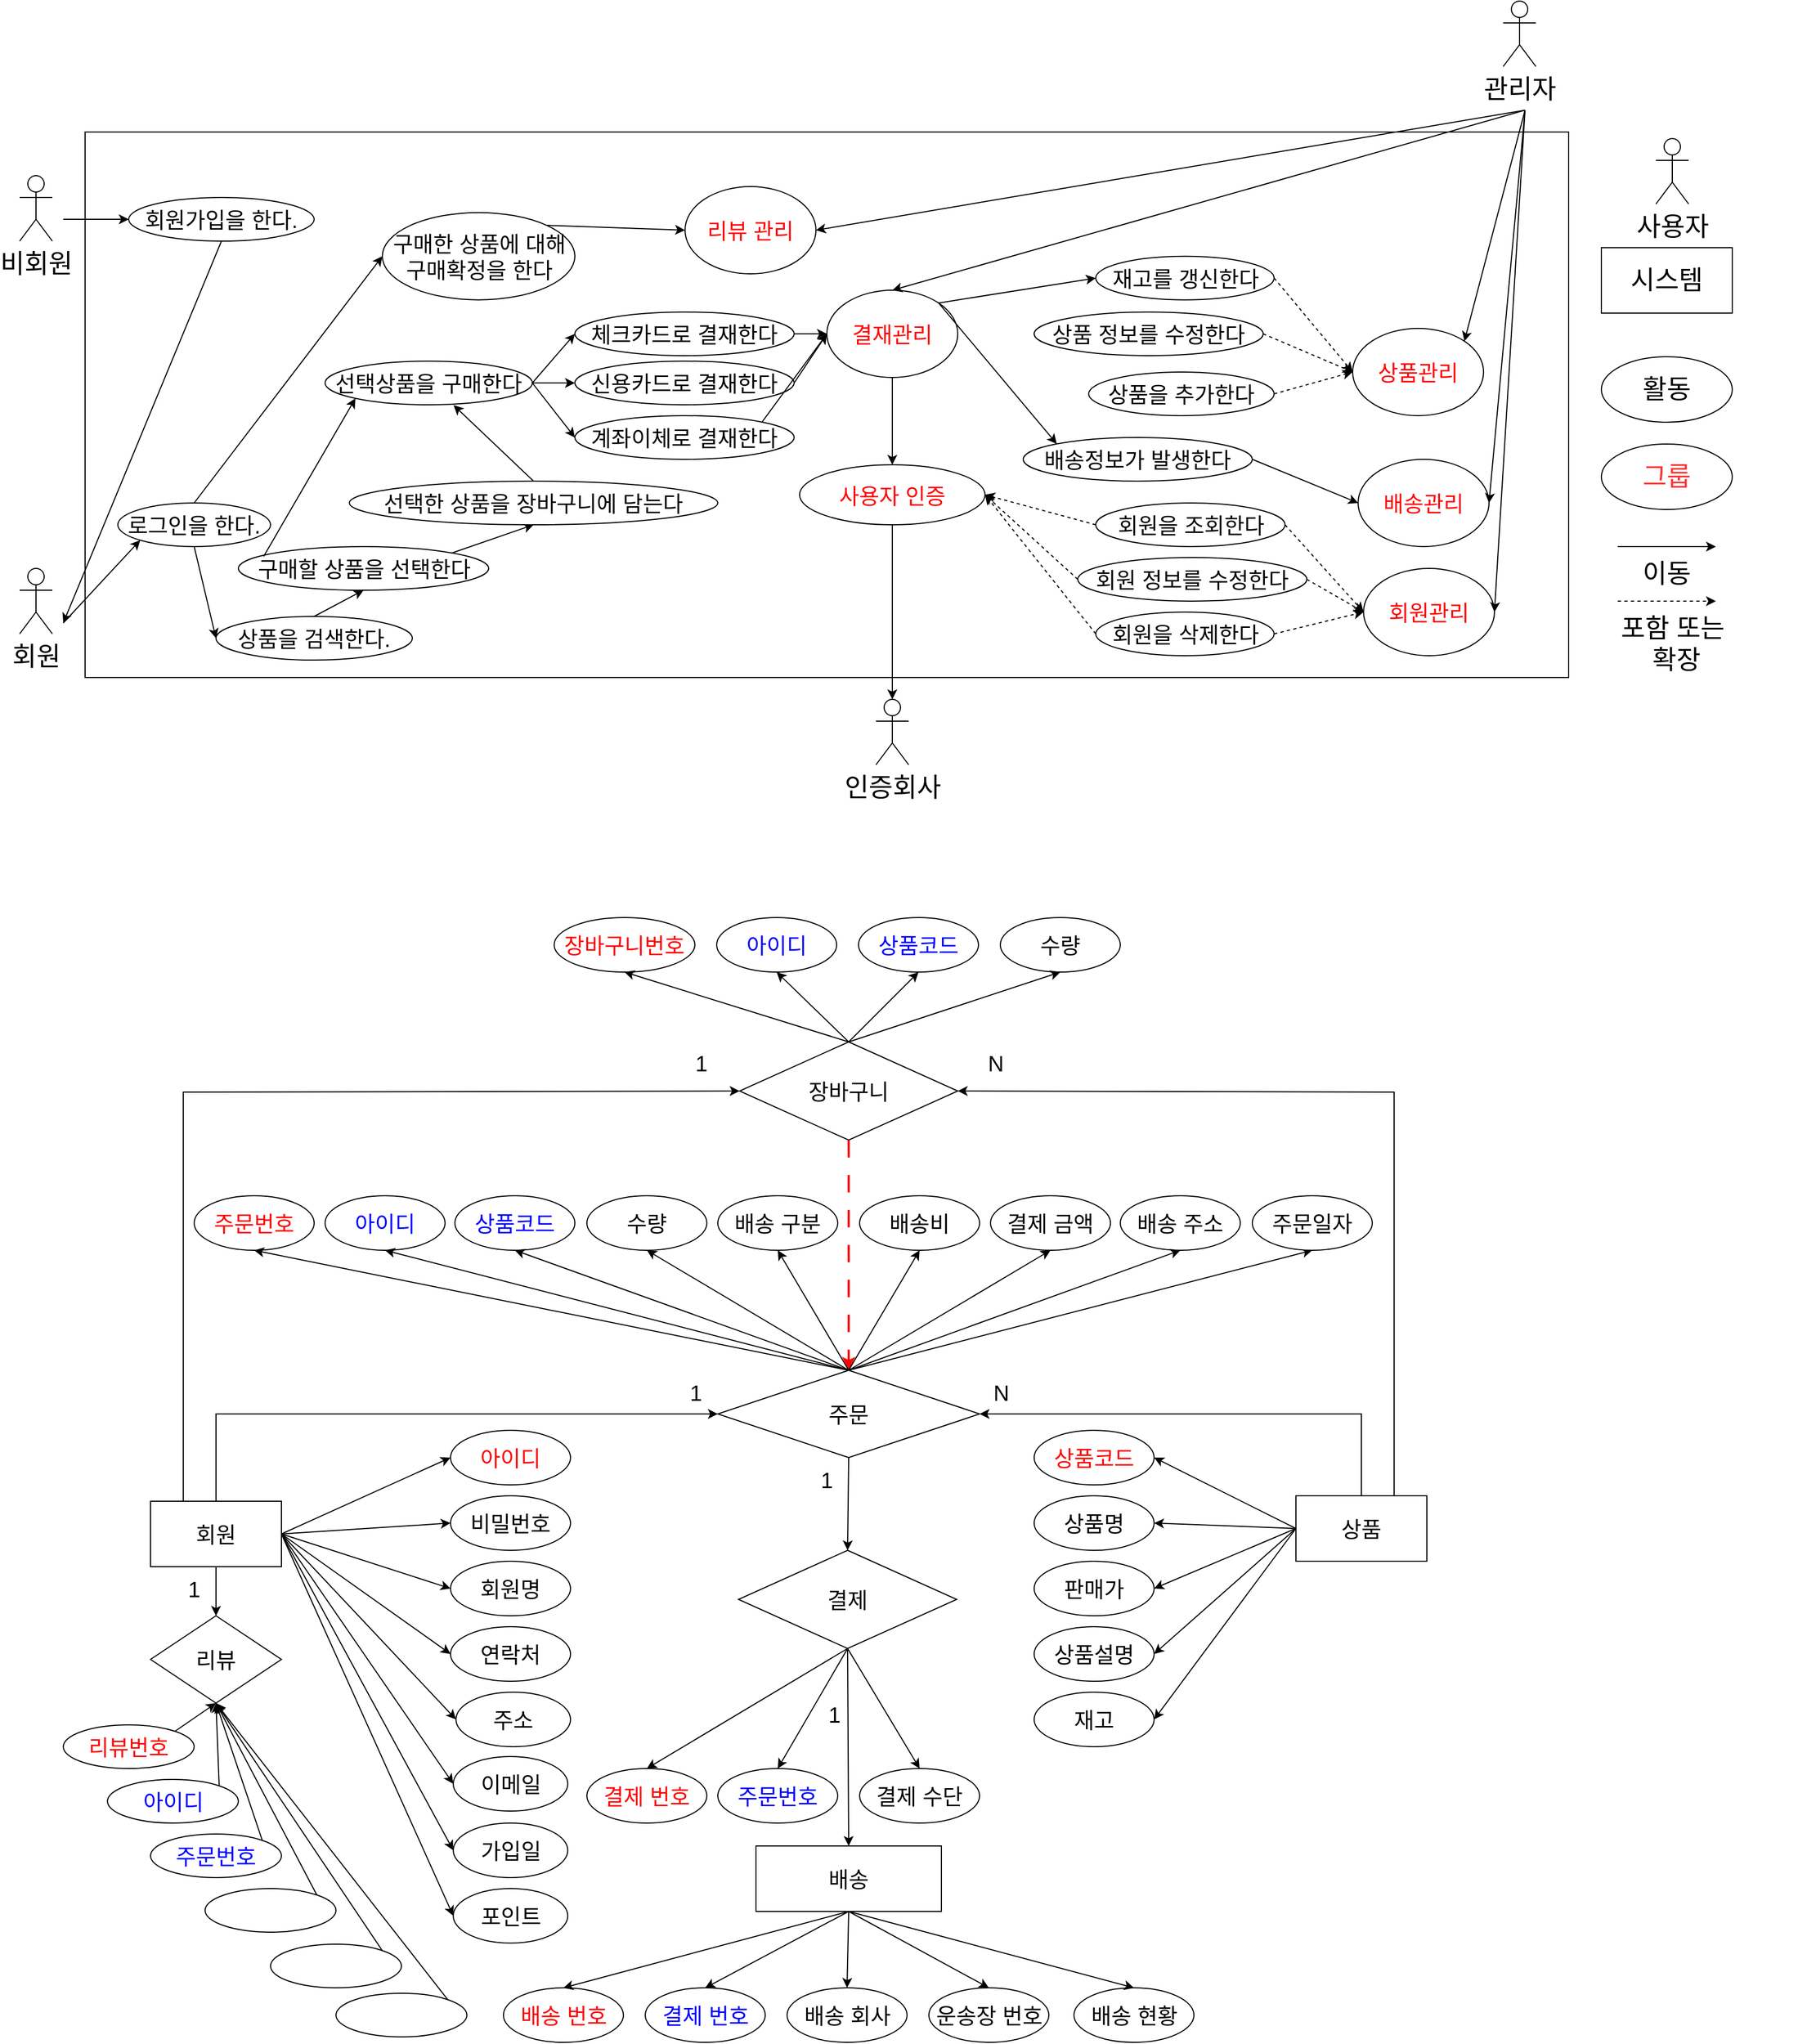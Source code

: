 <mxfile version="21.3.2" type="device">
  <diagram id="R2lEEEUBdFMjLlhIrx00" name="Page-1">
    <mxGraphModel dx="3173" dy="2238" grid="1" gridSize="10" guides="1" tooltips="1" connect="1" arrows="1" fold="1" page="1" pageScale="1" pageWidth="850" pageHeight="1100" math="0" shadow="0" extFonts="Permanent Marker^https://fonts.googleapis.com/css?family=Permanent+Marker">
      <root>
        <mxCell id="0" />
        <mxCell id="1" parent="0" />
        <mxCell id="PSpn-6Nec1iFac_MyreH-2" value="" style="rounded=0;whiteSpace=wrap;html=1;movable=1;resizable=1;rotatable=1;deletable=1;editable=1;locked=0;connectable=1;fontSize=20;" parent="1" vertex="1">
          <mxGeometry x="-820" y="80" width="1360" height="500" as="geometry" />
        </mxCell>
        <mxCell id="PSpn-6Nec1iFac_MyreH-3" value="비회원" style="shape=umlActor;verticalLabelPosition=bottom;verticalAlign=top;html=1;outlineConnect=0;movable=1;resizable=1;rotatable=1;deletable=1;editable=1;locked=0;connectable=1;fontSize=24;" parent="1" vertex="1">
          <mxGeometry x="-880" y="120" width="30" height="60" as="geometry" />
        </mxCell>
        <mxCell id="PSpn-6Nec1iFac_MyreH-4" value="회원" style="shape=umlActor;verticalLabelPosition=bottom;verticalAlign=top;html=1;outlineConnect=0;movable=1;resizable=1;rotatable=1;deletable=1;editable=1;locked=0;connectable=1;fontSize=24;" parent="1" vertex="1">
          <mxGeometry x="-880" y="480" width="30" height="60" as="geometry" />
        </mxCell>
        <mxCell id="PSpn-6Nec1iFac_MyreH-5" value="관리자" style="shape=umlActor;verticalLabelPosition=bottom;verticalAlign=top;html=1;outlineConnect=0;movable=1;resizable=1;rotatable=1;deletable=1;editable=1;locked=0;connectable=1;fontSize=24;" parent="1" vertex="1">
          <mxGeometry x="480" y="-40.0" width="30" height="60" as="geometry" />
        </mxCell>
        <mxCell id="PSpn-6Nec1iFac_MyreH-6" value="회원가입을 한다." style="ellipse;whiteSpace=wrap;html=1;movable=1;resizable=1;rotatable=1;deletable=1;editable=1;locked=0;connectable=1;fontSize=20;" parent="1" vertex="1">
          <mxGeometry x="-780" y="140" width="170" height="40" as="geometry" />
        </mxCell>
        <mxCell id="PSpn-6Nec1iFac_MyreH-8" value="로그인을 한다." style="ellipse;whiteSpace=wrap;html=1;movable=1;resizable=1;rotatable=1;deletable=1;editable=1;locked=0;connectable=1;fontSize=20;" parent="1" vertex="1">
          <mxGeometry x="-790" y="420" width="140" height="40" as="geometry" />
        </mxCell>
        <mxCell id="PSpn-6Nec1iFac_MyreH-9" value="" style="endArrow=classic;html=1;rounded=0;entryX=0;entryY=0.5;entryDx=0;entryDy=0;movable=1;resizable=1;rotatable=1;deletable=1;editable=1;locked=0;connectable=1;fontSize=20;" parent="1" target="PSpn-6Nec1iFac_MyreH-6" edge="1">
          <mxGeometry width="50" height="50" relative="1" as="geometry">
            <mxPoint x="-840" y="160" as="sourcePoint" />
            <mxPoint x="-310" y="250" as="targetPoint" />
          </mxGeometry>
        </mxCell>
        <mxCell id="PSpn-6Nec1iFac_MyreH-10" value="" style="endArrow=classic;html=1;rounded=0;exitX=0.5;exitY=1;exitDx=0;exitDy=0;movable=1;resizable=1;rotatable=1;deletable=1;editable=1;locked=0;connectable=1;fontSize=20;" parent="1" source="PSpn-6Nec1iFac_MyreH-6" edge="1">
          <mxGeometry width="50" height="50" relative="1" as="geometry">
            <mxPoint x="-360" y="300" as="sourcePoint" />
            <mxPoint x="-840" y="530" as="targetPoint" />
          </mxGeometry>
        </mxCell>
        <mxCell id="PSpn-6Nec1iFac_MyreH-11" value="" style="endArrow=classic;html=1;rounded=0;entryX=0;entryY=1;entryDx=0;entryDy=0;movable=1;resizable=1;rotatable=1;deletable=1;editable=1;locked=0;connectable=1;fontSize=20;" parent="1" target="PSpn-6Nec1iFac_MyreH-8" edge="1">
          <mxGeometry width="50" height="50" relative="1" as="geometry">
            <mxPoint x="-840" y="530" as="sourcePoint" />
            <mxPoint x="-310" y="250" as="targetPoint" />
          </mxGeometry>
        </mxCell>
        <mxCell id="PSpn-6Nec1iFac_MyreH-13" value="선택상품을 구매한다" style="ellipse;whiteSpace=wrap;html=1;movable=1;resizable=1;rotatable=1;deletable=1;editable=1;locked=0;connectable=1;fontSize=20;" parent="1" vertex="1">
          <mxGeometry x="-600" y="290" width="190" height="40" as="geometry" />
        </mxCell>
        <mxCell id="PSpn-6Nec1iFac_MyreH-14" value="구매할 상품을 선택한다" style="ellipse;whiteSpace=wrap;html=1;movable=1;resizable=1;rotatable=1;deletable=1;editable=1;locked=0;connectable=1;fontSize=20;" parent="1" vertex="1">
          <mxGeometry x="-679.5" y="460" width="229.5" height="40" as="geometry" />
        </mxCell>
        <mxCell id="PSpn-6Nec1iFac_MyreH-15" value="상품을 검색한다." style="ellipse;whiteSpace=wrap;html=1;movable=1;resizable=1;rotatable=1;deletable=1;editable=1;locked=0;connectable=1;fontSize=20;" parent="1" vertex="1">
          <mxGeometry x="-700" y="524" width="180" height="40" as="geometry" />
        </mxCell>
        <mxCell id="PSpn-6Nec1iFac_MyreH-16" value="" style="endArrow=classic;html=1;rounded=0;movable=1;resizable=1;rotatable=1;deletable=1;editable=1;locked=0;connectable=1;fontSize=20;entryX=0;entryY=0.5;entryDx=0;entryDy=0;exitX=0.5;exitY=1;exitDx=0;exitDy=0;" parent="1" source="PSpn-6Nec1iFac_MyreH-8" target="PSpn-6Nec1iFac_MyreH-15" edge="1">
          <mxGeometry width="50" height="50" relative="1" as="geometry">
            <mxPoint x="-660" y="530" as="sourcePoint" />
            <mxPoint x="-560" y="550" as="targetPoint" />
          </mxGeometry>
        </mxCell>
        <mxCell id="PSpn-6Nec1iFac_MyreH-18" value="" style="endArrow=classic;html=1;rounded=0;exitX=0.101;exitY=0.225;exitDx=0;exitDy=0;entryX=0;entryY=1;entryDx=0;entryDy=0;movable=1;resizable=1;rotatable=1;deletable=1;editable=1;locked=0;connectable=1;fontSize=20;exitPerimeter=0;" parent="1" source="PSpn-6Nec1iFac_MyreH-14" target="PSpn-6Nec1iFac_MyreH-13" edge="1">
          <mxGeometry width="50" height="50" relative="1" as="geometry">
            <mxPoint x="-150" y="390" as="sourcePoint" />
            <mxPoint x="-100" y="340" as="targetPoint" />
          </mxGeometry>
        </mxCell>
        <mxCell id="PSpn-6Nec1iFac_MyreH-26" value="회원" style="rounded=0;whiteSpace=wrap;html=1;fontSize=20;movable=1;resizable=1;rotatable=1;deletable=1;editable=1;locked=0;connectable=1;" parent="1" vertex="1">
          <mxGeometry x="-760" y="1335" width="120" height="60" as="geometry" />
        </mxCell>
        <mxCell id="PSpn-6Nec1iFac_MyreH-27" value="상품" style="rounded=0;whiteSpace=wrap;html=1;fontSize=20;movable=1;resizable=1;rotatable=1;deletable=1;editable=1;locked=0;connectable=1;" parent="1" vertex="1">
          <mxGeometry x="290" y="1330" width="120" height="60" as="geometry" />
        </mxCell>
        <mxCell id="PSpn-6Nec1iFac_MyreH-28" value="주문" style="rhombus;whiteSpace=wrap;html=1;fontSize=20;movable=1;resizable=1;rotatable=1;deletable=1;editable=1;locked=0;connectable=1;" parent="1" vertex="1">
          <mxGeometry x="-240" y="1215" width="240" height="80" as="geometry" />
        </mxCell>
        <mxCell id="PSpn-6Nec1iFac_MyreH-30" value="" style="endArrow=classic;html=1;rounded=0;exitX=0.5;exitY=0;exitDx=0;exitDy=0;entryX=0;entryY=0.5;entryDx=0;entryDy=0;movable=1;resizable=1;rotatable=1;deletable=1;editable=1;locked=0;connectable=1;fontSize=20;" parent="1" source="PSpn-6Nec1iFac_MyreH-26" target="PSpn-6Nec1iFac_MyreH-28" edge="1">
          <mxGeometry width="50" height="50" relative="1" as="geometry">
            <mxPoint x="-110" y="1375" as="sourcePoint" />
            <mxPoint x="-60" y="1325" as="targetPoint" />
            <Array as="points">
              <mxPoint x="-700" y="1255" />
            </Array>
          </mxGeometry>
        </mxCell>
        <mxCell id="PSpn-6Nec1iFac_MyreH-31" value="" style="endArrow=classic;html=1;rounded=0;exitX=0.5;exitY=0;exitDx=0;exitDy=0;movable=1;resizable=1;rotatable=1;deletable=1;editable=1;locked=0;connectable=1;entryX=0;entryY=1;entryDx=0;entryDy=0;fontSize=20;" parent="1" source="PSpn-6Nec1iFac_MyreH-27" target="PSpn-6Nec1iFac_MyreH-33" edge="1">
          <mxGeometry width="50" height="50" relative="1" as="geometry">
            <mxPoint x="-110" y="1375" as="sourcePoint" />
            <mxPoint x="10" y="1310" as="targetPoint" />
            <Array as="points">
              <mxPoint x="350" y="1255" />
            </Array>
          </mxGeometry>
        </mxCell>
        <mxCell id="PSpn-6Nec1iFac_MyreH-32" value="1" style="text;html=1;strokeColor=none;fillColor=none;align=center;verticalAlign=middle;whiteSpace=wrap;rounded=0;fontSize=20;movable=1;resizable=1;rotatable=1;deletable=1;editable=1;locked=0;connectable=1;" parent="1" vertex="1">
          <mxGeometry x="-280" y="1215" width="40" height="40" as="geometry" />
        </mxCell>
        <mxCell id="PSpn-6Nec1iFac_MyreH-33" value="N" style="text;html=1;strokeColor=none;fillColor=none;align=center;verticalAlign=middle;whiteSpace=wrap;rounded=0;fontSize=20;movable=1;resizable=1;rotatable=1;deletable=1;editable=1;locked=0;connectable=1;" parent="1" vertex="1">
          <mxGeometry y="1215" width="40" height="40" as="geometry" />
        </mxCell>
        <mxCell id="PSpn-6Nec1iFac_MyreH-34" value="&lt;font style=&quot;font-size: 20px;&quot; color=&quot;#ff0000&quot;&gt;아이디&lt;/font&gt;" style="ellipse;whiteSpace=wrap;html=1;movable=1;resizable=1;rotatable=1;deletable=1;editable=1;locked=0;connectable=1;fontSize=20;" parent="1" vertex="1">
          <mxGeometry x="-485" y="1270" width="110" height="50" as="geometry" />
        </mxCell>
        <mxCell id="PSpn-6Nec1iFac_MyreH-35" value="비밀번호" style="ellipse;whiteSpace=wrap;html=1;movable=1;resizable=1;rotatable=1;deletable=1;editable=1;locked=0;connectable=1;fontSize=20;" parent="1" vertex="1">
          <mxGeometry x="-485" y="1330" width="110" height="50" as="geometry" />
        </mxCell>
        <mxCell id="PSpn-6Nec1iFac_MyreH-36" value="회원명" style="ellipse;whiteSpace=wrap;html=1;movable=1;resizable=1;rotatable=1;deletable=1;editable=1;locked=0;connectable=1;fontSize=20;" parent="1" vertex="1">
          <mxGeometry x="-485" y="1390" width="110" height="50" as="geometry" />
        </mxCell>
        <mxCell id="PSpn-6Nec1iFac_MyreH-37" value="연락처" style="ellipse;whiteSpace=wrap;html=1;movable=1;resizable=1;rotatable=1;deletable=1;editable=1;locked=0;connectable=1;fontSize=20;" parent="1" vertex="1">
          <mxGeometry x="-485" y="1450" width="110" height="50" as="geometry" />
        </mxCell>
        <mxCell id="PSpn-6Nec1iFac_MyreH-38" value="주소" style="ellipse;whiteSpace=wrap;html=1;movable=1;resizable=1;rotatable=1;deletable=1;editable=1;locked=0;connectable=1;fontSize=20;" parent="1" vertex="1">
          <mxGeometry x="-480" y="1510" width="105" height="50" as="geometry" />
        </mxCell>
        <mxCell id="PSpn-6Nec1iFac_MyreH-39" value="" style="endArrow=classic;html=1;rounded=0;entryX=0;entryY=0.5;entryDx=0;entryDy=0;exitX=1;exitY=0.5;exitDx=0;exitDy=0;movable=1;resizable=1;rotatable=1;deletable=1;editable=1;locked=0;connectable=1;fontSize=20;" parent="1" source="PSpn-6Nec1iFac_MyreH-26" target="PSpn-6Nec1iFac_MyreH-34" edge="1">
          <mxGeometry width="50" height="50" relative="1" as="geometry">
            <mxPoint x="-878" y="1365" as="sourcePoint" />
            <mxPoint x="-248" y="1325" as="targetPoint" />
          </mxGeometry>
        </mxCell>
        <mxCell id="PSpn-6Nec1iFac_MyreH-40" value="" style="endArrow=classic;html=1;rounded=0;exitX=1;exitY=0.5;exitDx=0;exitDy=0;entryX=0;entryY=0.5;entryDx=0;entryDy=0;movable=1;resizable=1;rotatable=1;deletable=1;editable=1;locked=0;connectable=1;fontSize=20;" parent="1" source="PSpn-6Nec1iFac_MyreH-26" target="PSpn-6Nec1iFac_MyreH-35" edge="1">
          <mxGeometry width="50" height="50" relative="1" as="geometry">
            <mxPoint x="-298" y="1375" as="sourcePoint" />
            <mxPoint x="-248" y="1325" as="targetPoint" />
          </mxGeometry>
        </mxCell>
        <mxCell id="PSpn-6Nec1iFac_MyreH-41" value="" style="endArrow=classic;html=1;rounded=0;exitX=1;exitY=0.5;exitDx=0;exitDy=0;entryX=0;entryY=0.5;entryDx=0;entryDy=0;movable=1;resizable=1;rotatable=1;deletable=1;editable=1;locked=0;connectable=1;fontSize=20;" parent="1" source="PSpn-6Nec1iFac_MyreH-26" target="PSpn-6Nec1iFac_MyreH-36" edge="1">
          <mxGeometry width="50" height="50" relative="1" as="geometry">
            <mxPoint x="-288" y="1385" as="sourcePoint" />
            <mxPoint x="-238" y="1335" as="targetPoint" />
          </mxGeometry>
        </mxCell>
        <mxCell id="PSpn-6Nec1iFac_MyreH-42" value="" style="endArrow=classic;html=1;rounded=0;exitX=1;exitY=0.5;exitDx=0;exitDy=0;entryX=0;entryY=0.5;entryDx=0;entryDy=0;movable=1;resizable=1;rotatable=1;deletable=1;editable=1;locked=0;connectable=1;fontSize=20;" parent="1" source="PSpn-6Nec1iFac_MyreH-26" target="PSpn-6Nec1iFac_MyreH-37" edge="1">
          <mxGeometry width="50" height="50" relative="1" as="geometry">
            <mxPoint x="-548" y="1385" as="sourcePoint" />
            <mxPoint x="-228" y="1345" as="targetPoint" />
          </mxGeometry>
        </mxCell>
        <mxCell id="PSpn-6Nec1iFac_MyreH-43" value="" style="endArrow=classic;html=1;rounded=0;exitX=1;exitY=0.5;exitDx=0;exitDy=0;entryX=0;entryY=0.5;entryDx=0;entryDy=0;movable=1;resizable=1;rotatable=1;deletable=1;editable=1;locked=0;connectable=1;fontSize=20;" parent="1" source="PSpn-6Nec1iFac_MyreH-26" target="PSpn-6Nec1iFac_MyreH-38" edge="1">
          <mxGeometry width="50" height="50" relative="1" as="geometry">
            <mxPoint x="-368" y="1425" as="sourcePoint" />
            <mxPoint x="-218" y="1355" as="targetPoint" />
          </mxGeometry>
        </mxCell>
        <mxCell id="PSpn-6Nec1iFac_MyreH-44" value="&lt;font color=&quot;#ff0000&quot; style=&quot;font-size: 20px;&quot;&gt;상품코드&lt;/font&gt;" style="ellipse;whiteSpace=wrap;html=1;movable=1;resizable=1;rotatable=1;deletable=1;editable=1;locked=0;connectable=1;fontSize=20;" parent="1" vertex="1">
          <mxGeometry x="50" y="1270" width="110" height="50" as="geometry" />
        </mxCell>
        <mxCell id="PSpn-6Nec1iFac_MyreH-45" value="상품명" style="ellipse;whiteSpace=wrap;html=1;movable=1;resizable=1;rotatable=1;deletable=1;editable=1;locked=0;connectable=1;fontSize=20;" parent="1" vertex="1">
          <mxGeometry x="50" y="1330" width="110" height="50" as="geometry" />
        </mxCell>
        <mxCell id="PSpn-6Nec1iFac_MyreH-46" value="판매가" style="ellipse;whiteSpace=wrap;html=1;movable=1;resizable=1;rotatable=1;deletable=1;editable=1;locked=0;connectable=1;fontSize=20;" parent="1" vertex="1">
          <mxGeometry x="50" y="1390" width="110" height="50" as="geometry" />
        </mxCell>
        <mxCell id="PSpn-6Nec1iFac_MyreH-47" value="상품설명" style="ellipse;whiteSpace=wrap;html=1;movable=1;resizable=1;rotatable=1;deletable=1;editable=1;locked=0;connectable=1;fontSize=20;" parent="1" vertex="1">
          <mxGeometry x="50" y="1450" width="110" height="50" as="geometry" />
        </mxCell>
        <mxCell id="PSpn-6Nec1iFac_MyreH-48" value="재고" style="ellipse;whiteSpace=wrap;html=1;movable=1;resizable=1;rotatable=1;deletable=1;editable=1;locked=0;connectable=1;fontSize=20;" parent="1" vertex="1">
          <mxGeometry x="50" y="1510" width="110" height="50" as="geometry" />
        </mxCell>
        <mxCell id="PSpn-6Nec1iFac_MyreH-50" value="" style="endArrow=classic;html=1;rounded=0;exitX=0;exitY=0.5;exitDx=0;exitDy=0;entryX=1;entryY=0.5;entryDx=0;entryDy=0;movable=1;resizable=1;rotatable=1;deletable=1;editable=1;locked=0;connectable=1;fontSize=20;" parent="1" source="PSpn-6Nec1iFac_MyreH-27" target="PSpn-6Nec1iFac_MyreH-44" edge="1">
          <mxGeometry width="50" height="50" relative="1" as="geometry">
            <mxPoint x="191" y="1375" as="sourcePoint" />
            <mxPoint x="241" y="1325" as="targetPoint" />
          </mxGeometry>
        </mxCell>
        <mxCell id="PSpn-6Nec1iFac_MyreH-51" value="" style="endArrow=classic;html=1;rounded=0;exitX=0;exitY=0.5;exitDx=0;exitDy=0;entryX=1;entryY=0.5;entryDx=0;entryDy=0;movable=1;resizable=1;rotatable=1;deletable=1;editable=1;locked=0;connectable=1;fontSize=20;" parent="1" source="PSpn-6Nec1iFac_MyreH-27" target="PSpn-6Nec1iFac_MyreH-45" edge="1">
          <mxGeometry width="50" height="50" relative="1" as="geometry">
            <mxPoint x="201" y="1385" as="sourcePoint" />
            <mxPoint x="251" y="1335" as="targetPoint" />
          </mxGeometry>
        </mxCell>
        <mxCell id="PSpn-6Nec1iFac_MyreH-52" value="" style="endArrow=classic;html=1;rounded=0;exitX=0;exitY=0.5;exitDx=0;exitDy=0;entryX=1;entryY=0.5;entryDx=0;entryDy=0;movable=1;resizable=1;rotatable=1;deletable=1;editable=1;locked=0;connectable=1;fontSize=20;" parent="1" source="PSpn-6Nec1iFac_MyreH-27" target="PSpn-6Nec1iFac_MyreH-46" edge="1">
          <mxGeometry width="50" height="50" relative="1" as="geometry">
            <mxPoint x="211" y="1395" as="sourcePoint" />
            <mxPoint x="261" y="1345" as="targetPoint" />
          </mxGeometry>
        </mxCell>
        <mxCell id="PSpn-6Nec1iFac_MyreH-53" value="" style="endArrow=classic;html=1;rounded=0;exitX=0;exitY=0.5;exitDx=0;exitDy=0;entryX=1;entryY=0.5;entryDx=0;entryDy=0;movable=1;resizable=1;rotatable=1;deletable=1;editable=1;locked=0;connectable=1;fontSize=20;" parent="1" source="PSpn-6Nec1iFac_MyreH-27" target="PSpn-6Nec1iFac_MyreH-47" edge="1">
          <mxGeometry width="50" height="50" relative="1" as="geometry">
            <mxPoint x="221" y="1405" as="sourcePoint" />
            <mxPoint x="271" y="1355" as="targetPoint" />
          </mxGeometry>
        </mxCell>
        <mxCell id="PSpn-6Nec1iFac_MyreH-54" value="" style="endArrow=classic;html=1;rounded=0;exitX=0;exitY=0.5;exitDx=0;exitDy=0;entryX=1;entryY=0.5;entryDx=0;entryDy=0;movable=1;resizable=1;rotatable=1;deletable=1;editable=1;locked=0;connectable=1;fontSize=20;" parent="1" source="PSpn-6Nec1iFac_MyreH-27" target="PSpn-6Nec1iFac_MyreH-48" edge="1">
          <mxGeometry width="50" height="50" relative="1" as="geometry">
            <mxPoint x="231" y="1415" as="sourcePoint" />
            <mxPoint x="281" y="1365" as="targetPoint" />
          </mxGeometry>
        </mxCell>
        <mxCell id="PSpn-6Nec1iFac_MyreH-56" value="&lt;font color=&quot;#ff0000&quot; style=&quot;font-size: 20px;&quot;&gt;주문번호&lt;/font&gt;" style="ellipse;whiteSpace=wrap;html=1;movable=1;resizable=1;rotatable=1;deletable=1;editable=1;locked=0;connectable=1;fontSize=20;" parent="1" vertex="1">
          <mxGeometry x="-720" y="1055" width="110" height="50" as="geometry" />
        </mxCell>
        <mxCell id="PSpn-6Nec1iFac_MyreH-57" value="&lt;font color=&quot;#0000ff&quot; style=&quot;font-size: 20px;&quot;&gt;아이디&lt;/font&gt;" style="ellipse;whiteSpace=wrap;html=1;movable=1;resizable=1;rotatable=1;deletable=1;editable=1;locked=0;connectable=1;fontSize=20;" parent="1" vertex="1">
          <mxGeometry x="-600" y="1055" width="110" height="50" as="geometry" />
        </mxCell>
        <mxCell id="PSpn-6Nec1iFac_MyreH-58" value="&lt;font color=&quot;#0000ff&quot; style=&quot;font-size: 20px;&quot;&gt;상품코드&lt;/font&gt;" style="ellipse;whiteSpace=wrap;html=1;movable=1;resizable=1;rotatable=1;deletable=1;editable=1;locked=0;connectable=1;fontSize=20;" parent="1" vertex="1">
          <mxGeometry x="-481" y="1055" width="110" height="50" as="geometry" />
        </mxCell>
        <mxCell id="PSpn-6Nec1iFac_MyreH-59" value="수량" style="ellipse;whiteSpace=wrap;html=1;movable=1;resizable=1;rotatable=1;deletable=1;editable=1;locked=0;connectable=1;fontSize=20;" parent="1" vertex="1">
          <mxGeometry x="-360" y="1055" width="110" height="50" as="geometry" />
        </mxCell>
        <mxCell id="PSpn-6Nec1iFac_MyreH-61" value="" style="endArrow=classic;html=1;rounded=0;exitX=0.5;exitY=0;exitDx=0;exitDy=0;entryX=0.5;entryY=1;entryDx=0;entryDy=0;movable=1;resizable=1;rotatable=1;deletable=1;editable=1;locked=0;connectable=1;fontSize=20;" parent="1" source="PSpn-6Nec1iFac_MyreH-28" target="PSpn-6Nec1iFac_MyreH-56" edge="1">
          <mxGeometry width="50" height="50" relative="1" as="geometry">
            <mxPoint x="-605" y="1175" as="sourcePoint" />
            <mxPoint x="-555" y="1125" as="targetPoint" />
          </mxGeometry>
        </mxCell>
        <mxCell id="PSpn-6Nec1iFac_MyreH-62" value="" style="endArrow=classic;html=1;rounded=0;exitX=0.5;exitY=0;exitDx=0;exitDy=0;entryX=0.5;entryY=1;entryDx=0;entryDy=0;movable=1;resizable=1;rotatable=1;deletable=1;editable=1;locked=0;connectable=1;fontSize=20;" parent="1" source="PSpn-6Nec1iFac_MyreH-28" target="PSpn-6Nec1iFac_MyreH-57" edge="1">
          <mxGeometry width="50" height="50" relative="1" as="geometry">
            <mxPoint x="-595" y="1185" as="sourcePoint" />
            <mxPoint x="-545" y="1135" as="targetPoint" />
          </mxGeometry>
        </mxCell>
        <mxCell id="PSpn-6Nec1iFac_MyreH-63" value="" style="endArrow=classic;html=1;rounded=0;exitX=0.5;exitY=0;exitDx=0;exitDy=0;entryX=0.5;entryY=1;entryDx=0;entryDy=0;movable=1;resizable=1;rotatable=1;deletable=1;editable=1;locked=0;connectable=1;fontSize=20;" parent="1" source="PSpn-6Nec1iFac_MyreH-28" target="PSpn-6Nec1iFac_MyreH-58" edge="1">
          <mxGeometry width="50" height="50" relative="1" as="geometry">
            <mxPoint x="-585" y="1195" as="sourcePoint" />
            <mxPoint x="-535" y="1145" as="targetPoint" />
          </mxGeometry>
        </mxCell>
        <mxCell id="PSpn-6Nec1iFac_MyreH-64" value="" style="endArrow=classic;html=1;rounded=0;exitX=0.5;exitY=0;exitDx=0;exitDy=0;entryX=0.5;entryY=1;entryDx=0;entryDy=0;movable=1;resizable=1;rotatable=1;deletable=1;editable=1;locked=0;connectable=1;fontSize=20;" parent="1" source="PSpn-6Nec1iFac_MyreH-28" target="PSpn-6Nec1iFac_MyreH-59" edge="1">
          <mxGeometry width="50" height="50" relative="1" as="geometry">
            <mxPoint x="-575" y="1205" as="sourcePoint" />
            <mxPoint x="-525" y="1155" as="targetPoint" />
          </mxGeometry>
        </mxCell>
        <mxCell id="PSpn-6Nec1iFac_MyreH-65" value="" style="endArrow=classic;html=1;rounded=0;exitX=0.5;exitY=0;exitDx=0;exitDy=0;entryX=0.5;entryY=1;entryDx=0;entryDy=0;movable=1;resizable=1;rotatable=1;deletable=1;editable=1;locked=0;connectable=1;fontSize=20;" parent="1" source="PSpn-6Nec1iFac_MyreH-28" target="9bXuFKs-c-cI5n4KC5Fp-40" edge="1">
          <mxGeometry width="50" height="50" relative="1" as="geometry">
            <mxPoint x="-565" y="1215" as="sourcePoint" />
            <mxPoint x="55" y="1155" as="targetPoint" />
          </mxGeometry>
        </mxCell>
        <mxCell id="PSpn-6Nec1iFac_MyreH-67" style="edgeStyle=orthogonalEdgeStyle;rounded=0;orthogonalLoop=1;jettySize=auto;html=1;exitX=0.5;exitY=1;exitDx=0;exitDy=0;movable=1;resizable=1;rotatable=1;deletable=1;editable=1;locked=0;connectable=1;fontSize=20;" parent="1" source="PSpn-6Nec1iFac_MyreH-13" target="PSpn-6Nec1iFac_MyreH-13" edge="1">
          <mxGeometry relative="1" as="geometry" />
        </mxCell>
        <mxCell id="PSpn-6Nec1iFac_MyreH-75" value="" style="endArrow=classic;html=1;rounded=0;entryX=1;entryY=0;entryDx=0;entryDy=0;movable=1;resizable=1;rotatable=1;deletable=1;editable=1;locked=0;connectable=1;fontSize=20;" parent="1" target="9bXuFKs-c-cI5n4KC5Fp-13" edge="1">
          <mxGeometry width="50" height="50" relative="1" as="geometry">
            <mxPoint x="500" y="60" as="sourcePoint" />
            <mxPoint x="310" y="320" as="targetPoint" />
          </mxGeometry>
        </mxCell>
        <mxCell id="PSpn-6Nec1iFac_MyreH-86" value="" style="endArrow=classic;html=1;rounded=0;exitX=1;exitY=0;exitDx=0;exitDy=0;entryX=0.5;entryY=1;entryDx=0;entryDy=0;fontSize=20;" parent="1" source="PSpn-6Nec1iFac_MyreH-14" target="PSpn-6Nec1iFac_MyreH-83" edge="1">
          <mxGeometry width="50" height="50" relative="1" as="geometry">
            <mxPoint x="-50" y="330" as="sourcePoint" />
            <mxPoint y="280" as="targetPoint" />
          </mxGeometry>
        </mxCell>
        <mxCell id="PSpn-6Nec1iFac_MyreH-87" value="배송관리" style="ellipse;whiteSpace=wrap;html=1;movable=1;resizable=1;rotatable=1;deletable=1;editable=1;locked=0;connectable=1;fontSize=20;fontColor=#ff0000;" parent="1" vertex="1">
          <mxGeometry x="347" y="380" width="120" height="80" as="geometry" />
        </mxCell>
        <mxCell id="PSpn-6Nec1iFac_MyreH-88" value="회원관리" style="ellipse;whiteSpace=wrap;html=1;movable=1;resizable=1;rotatable=1;deletable=1;editable=1;locked=0;connectable=1;fontSize=20;fontColor=#ff0000;" parent="1" vertex="1">
          <mxGeometry x="352" y="480" width="120" height="80" as="geometry" />
        </mxCell>
        <mxCell id="PSpn-6Nec1iFac_MyreH-89" value="" style="endArrow=classic;html=1;rounded=0;entryX=1;entryY=0.5;entryDx=0;entryDy=0;fontSize=20;" parent="1" target="PSpn-6Nec1iFac_MyreH-87" edge="1">
          <mxGeometry width="50" height="50" relative="1" as="geometry">
            <mxPoint x="500" y="60" as="sourcePoint" />
            <mxPoint y="280" as="targetPoint" />
          </mxGeometry>
        </mxCell>
        <mxCell id="PSpn-6Nec1iFac_MyreH-90" value="" style="endArrow=classic;html=1;rounded=0;entryX=1;entryY=0.5;entryDx=0;entryDy=0;fontSize=20;" parent="1" target="PSpn-6Nec1iFac_MyreH-88" edge="1">
          <mxGeometry width="50" height="50" relative="1" as="geometry">
            <mxPoint x="500" y="60" as="sourcePoint" />
            <mxPoint y="280" as="targetPoint" />
          </mxGeometry>
        </mxCell>
        <mxCell id="PSpn-6Nec1iFac_MyreH-93" value="결재관리" style="ellipse;whiteSpace=wrap;html=1;movable=1;resizable=1;rotatable=1;deletable=1;editable=1;locked=0;connectable=1;fontSize=20;fontColor=#ff0000;" parent="1" vertex="1">
          <mxGeometry x="-140" y="225" width="120" height="80" as="geometry" />
        </mxCell>
        <mxCell id="PSpn-6Nec1iFac_MyreH-94" value="리뷰 관리" style="ellipse;whiteSpace=wrap;html=1;movable=1;resizable=1;rotatable=1;deletable=1;editable=1;locked=0;connectable=1;fontSize=20;fontColor=#ff0000;" parent="1" vertex="1">
          <mxGeometry x="-270" y="130" width="120" height="80" as="geometry" />
        </mxCell>
        <mxCell id="PSpn-6Nec1iFac_MyreH-97" value="" style="endArrow=classic;html=1;rounded=0;entryX=0.5;entryY=0;entryDx=0;entryDy=0;fontSize=20;" parent="1" target="PSpn-6Nec1iFac_MyreH-93" edge="1">
          <mxGeometry width="50" height="50" relative="1" as="geometry">
            <mxPoint x="500" y="60" as="sourcePoint" />
            <mxPoint y="280" as="targetPoint" />
          </mxGeometry>
        </mxCell>
        <mxCell id="PSpn-6Nec1iFac_MyreH-98" value="" style="endArrow=classic;html=1;rounded=0;entryX=1;entryY=0.5;entryDx=0;entryDy=0;fontSize=20;" parent="1" target="PSpn-6Nec1iFac_MyreH-94" edge="1">
          <mxGeometry width="50" height="50" relative="1" as="geometry">
            <mxPoint x="500" y="60" as="sourcePoint" />
            <mxPoint y="280" as="targetPoint" />
          </mxGeometry>
        </mxCell>
        <mxCell id="PSpn-6Nec1iFac_MyreH-99" value="상품을 추가한다" style="ellipse;whiteSpace=wrap;html=1;movable=1;resizable=1;rotatable=1;deletable=1;editable=1;locked=0;connectable=1;fontSize=20;" parent="1" vertex="1">
          <mxGeometry x="100" y="300" width="170" height="40" as="geometry" />
        </mxCell>
        <mxCell id="PSpn-6Nec1iFac_MyreH-100" value="상품 정보를 수정한다" style="ellipse;whiteSpace=wrap;html=1;movable=1;resizable=1;rotatable=1;deletable=1;editable=1;locked=0;connectable=1;fontSize=20;" parent="1" vertex="1">
          <mxGeometry x="50" y="245" width="210" height="40" as="geometry" />
        </mxCell>
        <mxCell id="PSpn-6Nec1iFac_MyreH-101" value="재고를 갱신한다" style="ellipse;whiteSpace=wrap;html=1;movable=1;resizable=1;rotatable=1;deletable=1;editable=1;locked=0;connectable=1;fontSize=20;" parent="1" vertex="1">
          <mxGeometry x="106.5" y="193.86" width="163.5" height="40" as="geometry" />
        </mxCell>
        <mxCell id="PSpn-6Nec1iFac_MyreH-102" value="" style="endArrow=classic;html=1;rounded=0;entryX=0;entryY=0.5;entryDx=0;entryDy=0;exitX=1;exitY=0.5;exitDx=0;exitDy=0;dashed=1;fontSize=20;" parent="1" source="PSpn-6Nec1iFac_MyreH-101" target="9bXuFKs-c-cI5n4KC5Fp-13" edge="1">
          <mxGeometry width="50" height="50" relative="1" as="geometry">
            <mxPoint x="-50" y="330" as="sourcePoint" />
            <mxPoint x="197.68" y="302.8" as="targetPoint" />
          </mxGeometry>
        </mxCell>
        <mxCell id="PSpn-6Nec1iFac_MyreH-103" value="" style="endArrow=classic;html=1;rounded=0;entryX=0;entryY=0.5;entryDx=0;entryDy=0;exitX=1;exitY=0.5;exitDx=0;exitDy=0;dashed=1;fontSize=20;" parent="1" source="PSpn-6Nec1iFac_MyreH-99" target="9bXuFKs-c-cI5n4KC5Fp-13" edge="1">
          <mxGeometry width="50" height="50" relative="1" as="geometry">
            <mxPoint x="-50" y="330" as="sourcePoint" />
            <mxPoint x="194.2" y="333.44" as="targetPoint" />
          </mxGeometry>
        </mxCell>
        <mxCell id="PSpn-6Nec1iFac_MyreH-104" value="" style="endArrow=classic;html=1;rounded=0;exitX=1;exitY=0.5;exitDx=0;exitDy=0;entryX=0;entryY=0.5;entryDx=0;entryDy=0;dashed=1;fontSize=20;" parent="1" source="PSpn-6Nec1iFac_MyreH-100" target="9bXuFKs-c-cI5n4KC5Fp-13" edge="1">
          <mxGeometry width="50" height="50" relative="1" as="geometry">
            <mxPoint x="-50" y="330" as="sourcePoint" />
            <mxPoint x="190" y="320" as="targetPoint" />
          </mxGeometry>
        </mxCell>
        <mxCell id="PSpn-6Nec1iFac_MyreH-105" value="인증회사" style="shape=umlActor;verticalLabelPosition=bottom;verticalAlign=top;html=1;outlineConnect=0;fontSize=24;" parent="1" vertex="1">
          <mxGeometry x="-95" y="600" width="30" height="60" as="geometry" />
        </mxCell>
        <mxCell id="PSpn-6Nec1iFac_MyreH-106" value="사용자 인증" style="ellipse;whiteSpace=wrap;html=1;fontSize=20;fontColor=#ff0000;" parent="1" vertex="1">
          <mxGeometry x="-165" y="385" width="170" height="55" as="geometry" />
        </mxCell>
        <mxCell id="PSpn-6Nec1iFac_MyreH-107" value="" style="endArrow=classic;html=1;rounded=0;exitX=0.5;exitY=1;exitDx=0;exitDy=0;entryX=0.5;entryY=0;entryDx=0;entryDy=0;entryPerimeter=0;fontSize=20;" parent="1" source="PSpn-6Nec1iFac_MyreH-106" target="PSpn-6Nec1iFac_MyreH-105" edge="1">
          <mxGeometry width="50" height="50" relative="1" as="geometry">
            <mxPoint x="-50" y="620" as="sourcePoint" />
            <mxPoint y="570" as="targetPoint" />
          </mxGeometry>
        </mxCell>
        <mxCell id="PSpn-6Nec1iFac_MyreH-109" value="신용카드로 결재한다" style="ellipse;whiteSpace=wrap;html=1;movable=1;resizable=1;rotatable=1;deletable=1;editable=1;locked=0;connectable=1;fontSize=20;" parent="1" vertex="1">
          <mxGeometry x="-371" y="290" width="201" height="40" as="geometry" />
        </mxCell>
        <mxCell id="PSpn-6Nec1iFac_MyreH-117" value="" style="endArrow=classic;html=1;rounded=0;exitX=1;exitY=0;exitDx=0;exitDy=0;entryX=0;entryY=0.5;entryDx=0;entryDy=0;fontSize=20;" parent="1" source="PSpn-6Nec1iFac_MyreH-93" target="PSpn-6Nec1iFac_MyreH-101" edge="1">
          <mxGeometry width="50" height="50" relative="1" as="geometry">
            <mxPoint x="-50" y="480" as="sourcePoint" />
            <mxPoint y="430" as="targetPoint" />
          </mxGeometry>
        </mxCell>
        <mxCell id="PSpn-6Nec1iFac_MyreH-118" value="배송정보가 발생한다" style="ellipse;whiteSpace=wrap;html=1;movable=1;resizable=1;rotatable=1;deletable=1;editable=1;locked=0;connectable=1;fontSize=20;" parent="1" vertex="1">
          <mxGeometry x="40" y="360" width="210" height="40" as="geometry" />
        </mxCell>
        <mxCell id="PSpn-6Nec1iFac_MyreH-119" value="" style="endArrow=classic;html=1;rounded=0;exitX=1;exitY=0;exitDx=0;exitDy=0;entryX=0;entryY=0;entryDx=0;entryDy=0;fontSize=20;" parent="1" source="PSpn-6Nec1iFac_MyreH-93" target="PSpn-6Nec1iFac_MyreH-118" edge="1">
          <mxGeometry width="50" height="50" relative="1" as="geometry">
            <mxPoint x="-50" y="480" as="sourcePoint" />
            <mxPoint y="430" as="targetPoint" />
          </mxGeometry>
        </mxCell>
        <mxCell id="PSpn-6Nec1iFac_MyreH-120" value="" style="endArrow=classic;html=1;rounded=0;exitX=1;exitY=0.5;exitDx=0;exitDy=0;entryX=0;entryY=0.5;entryDx=0;entryDy=0;fontSize=20;" parent="1" source="PSpn-6Nec1iFac_MyreH-118" target="PSpn-6Nec1iFac_MyreH-87" edge="1">
          <mxGeometry width="50" height="50" relative="1" as="geometry">
            <mxPoint x="-50" y="480" as="sourcePoint" />
            <mxPoint y="430" as="targetPoint" />
          </mxGeometry>
        </mxCell>
        <mxCell id="PSpn-6Nec1iFac_MyreH-121" value="회원을 삭제한다" style="ellipse;whiteSpace=wrap;html=1;movable=1;resizable=1;rotatable=1;deletable=1;editable=1;locked=0;connectable=1;fontSize=20;" parent="1" vertex="1">
          <mxGeometry x="106.5" y="520" width="163.5" height="40" as="geometry" />
        </mxCell>
        <mxCell id="PSpn-6Nec1iFac_MyreH-122" value="회원 정보를 수정한다" style="ellipse;whiteSpace=wrap;html=1;movable=1;resizable=1;rotatable=1;deletable=1;editable=1;locked=0;connectable=1;fontSize=20;" parent="1" vertex="1">
          <mxGeometry x="90" y="470" width="210" height="40" as="geometry" />
        </mxCell>
        <mxCell id="PSpn-6Nec1iFac_MyreH-123" value="회원을 조회한다" style="ellipse;whiteSpace=wrap;html=1;movable=1;resizable=1;rotatable=1;deletable=1;editable=1;locked=0;connectable=1;fontSize=20;" parent="1" vertex="1">
          <mxGeometry x="106.5" y="420" width="173.5" height="40" as="geometry" />
        </mxCell>
        <mxCell id="PSpn-6Nec1iFac_MyreH-124" value="" style="endArrow=classic;html=1;rounded=0;exitX=1;exitY=0.5;exitDx=0;exitDy=0;entryX=0;entryY=0.5;entryDx=0;entryDy=0;fontSize=20;dashed=1;" parent="1" source="PSpn-6Nec1iFac_MyreH-123" target="PSpn-6Nec1iFac_MyreH-88" edge="1">
          <mxGeometry width="50" height="50" relative="1" as="geometry">
            <mxPoint x="-50" y="480" as="sourcePoint" />
            <mxPoint y="430" as="targetPoint" />
          </mxGeometry>
        </mxCell>
        <mxCell id="PSpn-6Nec1iFac_MyreH-125" value="" style="endArrow=classic;html=1;rounded=0;exitX=1;exitY=0.5;exitDx=0;exitDy=0;entryX=0;entryY=0.5;entryDx=0;entryDy=0;fontSize=20;dashed=1;" parent="1" source="PSpn-6Nec1iFac_MyreH-122" target="PSpn-6Nec1iFac_MyreH-88" edge="1">
          <mxGeometry width="50" height="50" relative="1" as="geometry">
            <mxPoint x="-50" y="480" as="sourcePoint" />
            <mxPoint y="430" as="targetPoint" />
          </mxGeometry>
        </mxCell>
        <mxCell id="PSpn-6Nec1iFac_MyreH-126" value="" style="endArrow=classic;html=1;rounded=0;exitX=1;exitY=0.5;exitDx=0;exitDy=0;entryX=0;entryY=0.5;entryDx=0;entryDy=0;fontSize=20;dashed=1;" parent="1" source="PSpn-6Nec1iFac_MyreH-121" target="PSpn-6Nec1iFac_MyreH-88" edge="1">
          <mxGeometry width="50" height="50" relative="1" as="geometry">
            <mxPoint x="-50" y="480" as="sourcePoint" />
            <mxPoint y="430" as="targetPoint" />
          </mxGeometry>
        </mxCell>
        <mxCell id="PSpn-6Nec1iFac_MyreH-127" value="" style="endArrow=classic;html=1;rounded=0;entryX=1;entryY=0.5;entryDx=0;entryDy=0;exitX=0;exitY=0.5;exitDx=0;exitDy=0;dashed=1;fontSize=20;" parent="1" source="PSpn-6Nec1iFac_MyreH-123" target="PSpn-6Nec1iFac_MyreH-106" edge="1">
          <mxGeometry width="50" height="50" relative="1" as="geometry">
            <mxPoint x="-50" y="480" as="sourcePoint" />
            <mxPoint y="430" as="targetPoint" />
          </mxGeometry>
        </mxCell>
        <mxCell id="PSpn-6Nec1iFac_MyreH-128" value="" style="endArrow=classic;html=1;rounded=0;entryX=1;entryY=0.5;entryDx=0;entryDy=0;exitX=0;exitY=0.5;exitDx=0;exitDy=0;dashed=1;fontSize=20;" parent="1" source="PSpn-6Nec1iFac_MyreH-122" target="PSpn-6Nec1iFac_MyreH-106" edge="1">
          <mxGeometry width="50" height="50" relative="1" as="geometry">
            <mxPoint x="10" y="450" as="sourcePoint" />
            <mxPoint x="-105" y="515" as="targetPoint" />
          </mxGeometry>
        </mxCell>
        <mxCell id="PSpn-6Nec1iFac_MyreH-129" value="" style="endArrow=classic;html=1;rounded=0;entryX=1;entryY=0.5;entryDx=0;entryDy=0;exitX=0;exitY=0.5;exitDx=0;exitDy=0;dashed=1;fontSize=20;" parent="1" source="PSpn-6Nec1iFac_MyreH-121" target="PSpn-6Nec1iFac_MyreH-106" edge="1">
          <mxGeometry width="50" height="50" relative="1" as="geometry">
            <mxPoint x="20" y="460" as="sourcePoint" />
            <mxPoint x="-95" y="525" as="targetPoint" />
          </mxGeometry>
        </mxCell>
        <mxCell id="PSpn-6Nec1iFac_MyreH-136" value="" style="endArrow=classic;html=1;rounded=0;exitX=0.5;exitY=0;exitDx=0;exitDy=0;entryX=0.5;entryY=1;entryDx=0;entryDy=0;fontSize=20;" parent="1" source="PSpn-6Nec1iFac_MyreH-15" target="PSpn-6Nec1iFac_MyreH-14" edge="1">
          <mxGeometry width="50" height="50" relative="1" as="geometry">
            <mxPoint x="-50" y="480" as="sourcePoint" />
            <mxPoint y="430" as="targetPoint" />
          </mxGeometry>
        </mxCell>
        <mxCell id="PSpn-6Nec1iFac_MyreH-139" value="결제" style="rhombus;whiteSpace=wrap;html=1;fontSize=20;" parent="1" vertex="1">
          <mxGeometry x="-221" y="1380" width="200" height="90" as="geometry" />
        </mxCell>
        <mxCell id="PSpn-6Nec1iFac_MyreH-141" value="&lt;font color=&quot;#ff0000&quot; style=&quot;font-size: 20px;&quot;&gt;결제 번호&lt;/font&gt;" style="ellipse;whiteSpace=wrap;html=1;movable=1;resizable=1;rotatable=1;deletable=1;editable=1;locked=0;connectable=1;fontSize=20;" parent="1" vertex="1">
          <mxGeometry x="-360" y="1580" width="110" height="50" as="geometry" />
        </mxCell>
        <mxCell id="PSpn-6Nec1iFac_MyreH-147" value="결제 수단" style="ellipse;whiteSpace=wrap;html=1;movable=1;resizable=1;rotatable=1;deletable=1;editable=1;locked=0;connectable=1;fontSize=20;" parent="1" vertex="1">
          <mxGeometry x="-110" y="1580" width="110" height="50" as="geometry" />
        </mxCell>
        <mxCell id="PSpn-6Nec1iFac_MyreH-148" value="&lt;font color=&quot;#0000ff&quot; style=&quot;font-size: 20px;&quot;&gt;주문번호&lt;/font&gt;" style="ellipse;whiteSpace=wrap;html=1;movable=1;resizable=1;rotatable=1;deletable=1;editable=1;locked=0;connectable=1;fontSize=20;" parent="1" vertex="1">
          <mxGeometry x="-240" y="1580" width="110" height="50" as="geometry" />
        </mxCell>
        <mxCell id="PSpn-6Nec1iFac_MyreH-152" value="사용자" style="shape=umlActor;verticalLabelPosition=bottom;verticalAlign=top;html=1;outlineConnect=0;fontSize=24;" parent="1" vertex="1">
          <mxGeometry x="620" y="86" width="30" height="60" as="geometry" />
        </mxCell>
        <mxCell id="PSpn-6Nec1iFac_MyreH-153" value="시스템" style="rounded=0;whiteSpace=wrap;html=1;fontSize=24;" parent="1" vertex="1">
          <mxGeometry x="570" y="186" width="120" height="60" as="geometry" />
        </mxCell>
        <mxCell id="PSpn-6Nec1iFac_MyreH-155" value="활동" style="ellipse;whiteSpace=wrap;html=1;fontSize=24;" parent="1" vertex="1">
          <mxGeometry x="570" y="286" width="120" height="60" as="geometry" />
        </mxCell>
        <mxCell id="PSpn-6Nec1iFac_MyreH-157" value="" style="endArrow=classic;html=1;rounded=0;fontSize=24;" parent="1" edge="1">
          <mxGeometry width="50" height="50" relative="1" as="geometry">
            <mxPoint x="585" y="460" as="sourcePoint" />
            <mxPoint x="675" y="460" as="targetPoint" />
          </mxGeometry>
        </mxCell>
        <mxCell id="PSpn-6Nec1iFac_MyreH-158" value="이동" style="text;html=1;strokeColor=none;fillColor=none;align=center;verticalAlign=middle;whiteSpace=wrap;rounded=0;fontSize=24;" parent="1" vertex="1">
          <mxGeometry x="580" y="470" width="100" height="30" as="geometry" />
        </mxCell>
        <mxCell id="PSpn-6Nec1iFac_MyreH-160" value="" style="endArrow=classic;html=1;rounded=0;dashed=1;fontSize=24;" parent="1" edge="1">
          <mxGeometry width="50" height="50" relative="1" as="geometry">
            <mxPoint x="585" y="510" as="sourcePoint" />
            <mxPoint x="675" y="510" as="targetPoint" />
          </mxGeometry>
        </mxCell>
        <mxCell id="PSpn-6Nec1iFac_MyreH-161" value="포함 또는&lt;br style=&quot;font-size: 24px;&quot;&gt;&amp;nbsp;확장" style="text;html=1;strokeColor=none;fillColor=none;align=center;verticalAlign=middle;whiteSpace=wrap;rounded=0;fontSize=24;" parent="1" vertex="1">
          <mxGeometry x="512.5" y="534" width="245" height="30" as="geometry" />
        </mxCell>
        <mxCell id="PSpn-6Nec1iFac_MyreH-163" value="" style="endArrow=classic;html=1;rounded=0;entryX=0.5;entryY=0;entryDx=0;entryDy=0;exitX=0.5;exitY=1;exitDx=0;exitDy=0;fontSize=20;" parent="1" source="PSpn-6Nec1iFac_MyreH-139" target="PSpn-6Nec1iFac_MyreH-147" edge="1">
          <mxGeometry width="50" height="50" relative="1" as="geometry">
            <mxPoint x="220" y="1545" as="sourcePoint" />
            <mxPoint x="100" y="1575" as="targetPoint" />
          </mxGeometry>
        </mxCell>
        <mxCell id="PSpn-6Nec1iFac_MyreH-168" value="" style="endArrow=classic;html=1;rounded=0;entryX=0.5;entryY=0;entryDx=0;entryDy=0;exitX=0.5;exitY=1;exitDx=0;exitDy=0;fontSize=20;" parent="1" source="PSpn-6Nec1iFac_MyreH-139" target="PSpn-6Nec1iFac_MyreH-141" edge="1">
          <mxGeometry width="50" height="50" relative="1" as="geometry">
            <mxPoint x="-440" y="1605" as="sourcePoint" />
            <mxPoint x="-390" y="1555" as="targetPoint" />
          </mxGeometry>
        </mxCell>
        <mxCell id="PSpn-6Nec1iFac_MyreH-171" value="" style="endArrow=classic;html=1;rounded=0;entryX=0.5;entryY=0;entryDx=0;entryDy=0;exitX=0.5;exitY=1;exitDx=0;exitDy=0;fontSize=20;" parent="1" source="PSpn-6Nec1iFac_MyreH-139" target="PSpn-6Nec1iFac_MyreH-148" edge="1">
          <mxGeometry width="50" height="50" relative="1" as="geometry">
            <mxPoint x="230" y="1555" as="sourcePoint" />
            <mxPoint x="215" y="1665" as="targetPoint" />
          </mxGeometry>
        </mxCell>
        <mxCell id="PSpn-6Nec1iFac_MyreH-173" value="배송" style="rounded=0;whiteSpace=wrap;html=1;fontSize=20;" parent="1" vertex="1">
          <mxGeometry x="-205" y="1651" width="170" height="60" as="geometry" />
        </mxCell>
        <mxCell id="PSpn-6Nec1iFac_MyreH-174" value="&lt;font color=&quot;#ff0000&quot; style=&quot;font-size: 20px;&quot;&gt;배송 번호&lt;/font&gt;" style="ellipse;whiteSpace=wrap;html=1;movable=1;resizable=1;rotatable=1;deletable=1;editable=1;locked=0;connectable=1;fontSize=20;" parent="1" vertex="1">
          <mxGeometry x="-436.5" y="1781" width="110" height="50" as="geometry" />
        </mxCell>
        <mxCell id="PSpn-6Nec1iFac_MyreH-175" value="운송장 번호" style="ellipse;whiteSpace=wrap;html=1;movable=1;resizable=1;rotatable=1;deletable=1;editable=1;locked=0;connectable=1;fontSize=20;" parent="1" vertex="1">
          <mxGeometry x="-46.5" y="1781" width="110" height="50" as="geometry" />
        </mxCell>
        <mxCell id="PSpn-6Nec1iFac_MyreH-179" value="배송 회사" style="ellipse;whiteSpace=wrap;html=1;movable=1;resizable=1;rotatable=1;deletable=1;editable=1;locked=0;connectable=1;fontSize=20;" parent="1" vertex="1">
          <mxGeometry x="-176.5" y="1781" width="110" height="50" as="geometry" />
        </mxCell>
        <mxCell id="PSpn-6Nec1iFac_MyreH-180" value="&lt;font color=&quot;#0000ff&quot; style=&quot;font-size: 20px;&quot;&gt;결제 번호&lt;/font&gt;" style="ellipse;whiteSpace=wrap;html=1;movable=1;resizable=1;rotatable=1;deletable=1;editable=1;locked=0;connectable=1;fontSize=20;" parent="1" vertex="1">
          <mxGeometry x="-306.5" y="1781" width="110" height="50" as="geometry" />
        </mxCell>
        <mxCell id="PSpn-6Nec1iFac_MyreH-181" value="배송 현황" style="ellipse;whiteSpace=wrap;html=1;movable=1;resizable=1;rotatable=1;deletable=1;editable=1;locked=0;connectable=1;fontSize=20;" parent="1" vertex="1">
          <mxGeometry x="86.5" y="1781" width="110" height="50" as="geometry" />
        </mxCell>
        <mxCell id="PSpn-6Nec1iFac_MyreH-182" value="" style="endArrow=classic;html=1;rounded=0;entryX=0.5;entryY=0;entryDx=0;entryDy=0;exitX=0.5;exitY=1;exitDx=0;exitDy=0;fontSize=20;" parent="1" source="PSpn-6Nec1iFac_MyreH-173" target="PSpn-6Nec1iFac_MyreH-180" edge="1">
          <mxGeometry width="50" height="50" relative="1" as="geometry">
            <mxPoint x="90" y="1691" as="sourcePoint" />
            <mxPoint x="200" y="1801" as="targetPoint" />
          </mxGeometry>
        </mxCell>
        <mxCell id="PSpn-6Nec1iFac_MyreH-183" value="" style="endArrow=classic;html=1;rounded=0;exitX=0.5;exitY=1;exitDx=0;exitDy=0;entryX=0.5;entryY=0;entryDx=0;entryDy=0;fontSize=20;" parent="1" source="PSpn-6Nec1iFac_MyreH-173" target="PSpn-6Nec1iFac_MyreH-179" edge="1">
          <mxGeometry width="50" height="50" relative="1" as="geometry">
            <mxPoint x="-320" y="1701" as="sourcePoint" />
            <mxPoint x="-110" y="1791" as="targetPoint" />
          </mxGeometry>
        </mxCell>
        <mxCell id="PSpn-6Nec1iFac_MyreH-187" value="" style="endArrow=classic;html=1;rounded=0;entryX=0.5;entryY=0;entryDx=0;entryDy=0;exitX=0.5;exitY=1;exitDx=0;exitDy=0;fontSize=20;" parent="1" source="PSpn-6Nec1iFac_MyreH-173" target="PSpn-6Nec1iFac_MyreH-174" edge="1">
          <mxGeometry width="50" height="50" relative="1" as="geometry">
            <mxPoint x="-125" y="1761" as="sourcePoint" />
            <mxPoint x="-580" y="1801" as="targetPoint" />
          </mxGeometry>
        </mxCell>
        <mxCell id="PSpn-6Nec1iFac_MyreH-188" value="" style="endArrow=classic;html=1;rounded=0;entryX=0.5;entryY=0;entryDx=0;entryDy=0;exitX=0.5;exitY=1;exitDx=0;exitDy=0;fontSize=20;" parent="1" source="PSpn-6Nec1iFac_MyreH-173" target="PSpn-6Nec1iFac_MyreH-175" edge="1">
          <mxGeometry width="50" height="50" relative="1" as="geometry">
            <mxPoint x="-125" y="1761" as="sourcePoint" />
            <mxPoint x="70" y="1801" as="targetPoint" />
          </mxGeometry>
        </mxCell>
        <mxCell id="PSpn-6Nec1iFac_MyreH-189" value="" style="endArrow=classic;html=1;rounded=0;entryX=0.5;entryY=0;entryDx=0;entryDy=0;exitX=0.5;exitY=1;exitDx=0;exitDy=0;fontSize=20;" parent="1" source="PSpn-6Nec1iFac_MyreH-173" target="PSpn-6Nec1iFac_MyreH-181" edge="1">
          <mxGeometry width="50" height="50" relative="1" as="geometry">
            <mxPoint x="-125" y="1761" as="sourcePoint" />
            <mxPoint x="330" y="1801" as="targetPoint" />
          </mxGeometry>
        </mxCell>
        <mxCell id="PSpn-6Nec1iFac_MyreH-190" value="" style="endArrow=classic;html=1;rounded=0;exitX=0.5;exitY=1;exitDx=0;exitDy=0;entryX=0.5;entryY=0;entryDx=0;entryDy=0;fontSize=20;" parent="1" source="PSpn-6Nec1iFac_MyreH-28" target="PSpn-6Nec1iFac_MyreH-139" edge="1">
          <mxGeometry width="50" height="50" relative="1" as="geometry">
            <mxPoint x="20" y="1515" as="sourcePoint" />
            <mxPoint x="70" y="1465" as="targetPoint" />
          </mxGeometry>
        </mxCell>
        <mxCell id="PSpn-6Nec1iFac_MyreH-192" value="1" style="text;html=1;strokeColor=none;fillColor=none;align=center;verticalAlign=middle;whiteSpace=wrap;rounded=0;fontSize=20;movable=1;resizable=1;rotatable=1;deletable=1;editable=1;locked=0;connectable=1;" parent="1" vertex="1">
          <mxGeometry x="-160" y="1295" width="40" height="40" as="geometry" />
        </mxCell>
        <mxCell id="PSpn-6Nec1iFac_MyreH-193" value="" style="endArrow=classic;html=1;rounded=0;exitX=0.5;exitY=1;exitDx=0;exitDy=0;entryX=0.5;entryY=0;entryDx=0;entryDy=0;fontSize=20;" parent="1" source="PSpn-6Nec1iFac_MyreH-139" target="PSpn-6Nec1iFac_MyreH-173" edge="1">
          <mxGeometry width="50" height="50" relative="1" as="geometry">
            <mxPoint x="-120" y="1605" as="sourcePoint" />
            <mxPoint x="-70" y="1770" as="targetPoint" />
          </mxGeometry>
        </mxCell>
        <mxCell id="PSpn-6Nec1iFac_MyreH-194" value="1" style="text;html=1;strokeColor=none;fillColor=none;align=center;verticalAlign=middle;whiteSpace=wrap;rounded=0;fontSize=20;movable=1;resizable=1;rotatable=1;deletable=1;editable=1;locked=0;connectable=1;" parent="1" vertex="1">
          <mxGeometry x="-153" y="1510" width="40" height="40" as="geometry" />
        </mxCell>
        <mxCell id="PSpn-6Nec1iFac_MyreH-195" value="장바구니" style="rhombus;whiteSpace=wrap;html=1;fontSize=20;" parent="1" vertex="1">
          <mxGeometry x="-220" y="914" width="200" height="90" as="geometry" />
        </mxCell>
        <mxCell id="PSpn-6Nec1iFac_MyreH-196" value="" style="endArrow=classic;html=1;rounded=0;exitX=0.5;exitY=1;exitDx=0;exitDy=0;entryX=0.5;entryY=0;entryDx=0;entryDy=0;dashed=1;dashPattern=8 8;strokeWidth=2;strokeColor=#ff0000;fontSize=20;" parent="1" source="PSpn-6Nec1iFac_MyreH-195" target="PSpn-6Nec1iFac_MyreH-28" edge="1">
          <mxGeometry width="50" height="50" relative="1" as="geometry">
            <mxPoint x="30" y="1225" as="sourcePoint" />
            <mxPoint x="80" y="1175" as="targetPoint" />
          </mxGeometry>
        </mxCell>
        <mxCell id="PSpn-6Nec1iFac_MyreH-197" value="" style="endArrow=classic;html=1;rounded=0;exitX=0.25;exitY=0;exitDx=0;exitDy=0;entryX=0;entryY=0.5;entryDx=0;entryDy=0;fontSize=20;" parent="1" source="PSpn-6Nec1iFac_MyreH-26" target="PSpn-6Nec1iFac_MyreH-195" edge="1">
          <mxGeometry width="50" height="50" relative="1" as="geometry">
            <mxPoint x="-531" y="1335" as="sourcePoint" />
            <mxPoint x="-221" y="955" as="targetPoint" />
            <Array as="points">
              <mxPoint x="-730" y="960" />
            </Array>
          </mxGeometry>
        </mxCell>
        <mxCell id="PSpn-6Nec1iFac_MyreH-198" value="1" style="text;html=1;strokeColor=none;fillColor=none;align=center;verticalAlign=middle;whiteSpace=wrap;rounded=0;fontSize=20;movable=1;resizable=1;rotatable=1;deletable=1;editable=1;locked=0;connectable=1;" parent="1" vertex="1">
          <mxGeometry x="-275" y="913" width="40" height="40" as="geometry" />
        </mxCell>
        <mxCell id="PSpn-6Nec1iFac_MyreH-199" value="" style="endArrow=classic;html=1;rounded=0;entryX=1;entryY=0.5;entryDx=0;entryDy=0;exitX=0.75;exitY=0;exitDx=0;exitDy=0;fontSize=20;" parent="1" source="PSpn-6Nec1iFac_MyreH-27" target="PSpn-6Nec1iFac_MyreH-195" edge="1">
          <mxGeometry width="50" height="50" relative="1" as="geometry">
            <mxPoint x="460" y="1170" as="sourcePoint" />
            <mxPoint x="80" y="1155" as="targetPoint" />
            <Array as="points">
              <mxPoint x="380" y="960" />
            </Array>
          </mxGeometry>
        </mxCell>
        <mxCell id="PSpn-6Nec1iFac_MyreH-201" value="N" style="text;html=1;strokeColor=none;fillColor=none;align=center;verticalAlign=middle;whiteSpace=wrap;rounded=0;fontSize=20;movable=1;resizable=1;rotatable=1;deletable=1;editable=1;locked=0;connectable=1;" parent="1" vertex="1">
          <mxGeometry x="-5" y="913" width="40" height="40" as="geometry" />
        </mxCell>
        <mxCell id="PSpn-6Nec1iFac_MyreH-202" value="&lt;font color=&quot;#ff0000&quot; style=&quot;font-size: 20px;&quot;&gt;장바구니번호&lt;/font&gt;" style="ellipse;whiteSpace=wrap;html=1;movable=1;resizable=1;rotatable=1;deletable=1;editable=1;locked=0;connectable=1;fontSize=20;" parent="1" vertex="1">
          <mxGeometry x="-390" y="800" width="129" height="50" as="geometry" />
        </mxCell>
        <mxCell id="PSpn-6Nec1iFac_MyreH-203" value="&lt;font color=&quot;#0000ff&quot; style=&quot;font-size: 20px;&quot;&gt;아이디&lt;/font&gt;" style="ellipse;whiteSpace=wrap;html=1;movable=1;resizable=1;rotatable=1;deletable=1;editable=1;locked=0;connectable=1;fontSize=20;" parent="1" vertex="1">
          <mxGeometry x="-241" y="800" width="110" height="50" as="geometry" />
        </mxCell>
        <mxCell id="PSpn-6Nec1iFac_MyreH-204" value="&lt;font color=&quot;#0000ff&quot; style=&quot;font-size: 20px;&quot;&gt;상품코드&lt;/font&gt;" style="ellipse;whiteSpace=wrap;html=1;movable=1;resizable=1;rotatable=1;deletable=1;editable=1;locked=0;connectable=1;fontSize=20;" parent="1" vertex="1">
          <mxGeometry x="-111" y="800" width="110" height="50" as="geometry" />
        </mxCell>
        <mxCell id="PSpn-6Nec1iFac_MyreH-205" value="수량" style="ellipse;whiteSpace=wrap;html=1;movable=1;resizable=1;rotatable=1;deletable=1;editable=1;locked=0;connectable=1;fontSize=20;" parent="1" vertex="1">
          <mxGeometry x="19" y="800" width="110" height="50" as="geometry" />
        </mxCell>
        <mxCell id="PSpn-6Nec1iFac_MyreH-207" value="" style="endArrow=classic;html=1;rounded=0;exitX=0.5;exitY=0;exitDx=0;exitDy=0;entryX=0.5;entryY=1;entryDx=0;entryDy=0;fontSize=20;" parent="1" source="PSpn-6Nec1iFac_MyreH-195" target="PSpn-6Nec1iFac_MyreH-204" edge="1">
          <mxGeometry width="50" height="50" relative="1" as="geometry">
            <mxPoint x="-160" y="760" as="sourcePoint" />
            <mxPoint x="-140" y="870" as="targetPoint" />
          </mxGeometry>
        </mxCell>
        <mxCell id="PSpn-6Nec1iFac_MyreH-208" value="" style="endArrow=classic;html=1;rounded=0;exitX=0.5;exitY=0;exitDx=0;exitDy=0;entryX=0.5;entryY=1;entryDx=0;entryDy=0;fontSize=20;" parent="1" source="PSpn-6Nec1iFac_MyreH-195" target="PSpn-6Nec1iFac_MyreH-203" edge="1">
          <mxGeometry width="50" height="50" relative="1" as="geometry">
            <mxPoint x="-150" y="770" as="sourcePoint" />
            <mxPoint x="-110" y="720" as="targetPoint" />
          </mxGeometry>
        </mxCell>
        <mxCell id="PSpn-6Nec1iFac_MyreH-209" value="" style="endArrow=classic;html=1;rounded=0;exitX=0.5;exitY=0;exitDx=0;exitDy=0;entryX=0.5;entryY=1;entryDx=0;entryDy=0;fontSize=20;" parent="1" source="PSpn-6Nec1iFac_MyreH-195" target="PSpn-6Nec1iFac_MyreH-205" edge="1">
          <mxGeometry width="50" height="50" relative="1" as="geometry">
            <mxPoint x="-140" y="780" as="sourcePoint" />
            <mxPoint x="-90" y="730" as="targetPoint" />
          </mxGeometry>
        </mxCell>
        <mxCell id="PSpn-6Nec1iFac_MyreH-211" value="" style="endArrow=classic;html=1;rounded=0;exitX=0.5;exitY=0;exitDx=0;exitDy=0;entryX=0.5;entryY=1;entryDx=0;entryDy=0;fontSize=20;" parent="1" source="PSpn-6Nec1iFac_MyreH-195" target="PSpn-6Nec1iFac_MyreH-202" edge="1">
          <mxGeometry width="50" height="50" relative="1" as="geometry">
            <mxPoint x="-740" y="880" as="sourcePoint" />
            <mxPoint x="-690" y="830" as="targetPoint" />
          </mxGeometry>
        </mxCell>
        <mxCell id="9bXuFKs-c-cI5n4KC5Fp-1" value="&lt;font color=&quot;#ff3333&quot; style=&quot;font-size: 24px;&quot;&gt;그룹&lt;/font&gt;" style="ellipse;whiteSpace=wrap;html=1;fontSize=24;" parent="1" vertex="1">
          <mxGeometry x="570" y="366" width="120" height="60" as="geometry" />
        </mxCell>
        <mxCell id="PSpn-6Nec1iFac_MyreH-83" value="선택한 상품을 장바구니에 담는다" style="ellipse;whiteSpace=wrap;html=1;movable=1;resizable=1;rotatable=1;deletable=1;editable=1;locked=0;connectable=1;fontSize=20;" parent="1" vertex="1">
          <mxGeometry x="-577.75" y="400" width="337.75" height="40" as="geometry" />
        </mxCell>
        <mxCell id="9bXuFKs-c-cI5n4KC5Fp-7" value="" style="endArrow=classic;html=1;rounded=0;exitX=0.5;exitY=0;exitDx=0;exitDy=0;entryX=0.62;entryY=1.009;entryDx=0;entryDy=0;entryPerimeter=0;fontSize=20;" parent="1" source="PSpn-6Nec1iFac_MyreH-83" target="PSpn-6Nec1iFac_MyreH-13" edge="1">
          <mxGeometry width="50" height="50" relative="1" as="geometry">
            <mxPoint x="-30" y="530" as="sourcePoint" />
            <mxPoint x="20" y="480" as="targetPoint" />
          </mxGeometry>
        </mxCell>
        <mxCell id="9bXuFKs-c-cI5n4KC5Fp-9" value="구매한 상품에 대해 구매확정을 한다" style="ellipse;whiteSpace=wrap;html=1;movable=1;resizable=1;rotatable=1;deletable=1;editable=1;locked=0;connectable=1;fontSize=20;" parent="1" vertex="1">
          <mxGeometry x="-547.5" y="153.86" width="176.5" height="80" as="geometry" />
        </mxCell>
        <mxCell id="9bXuFKs-c-cI5n4KC5Fp-13" value="상품관리" style="ellipse;whiteSpace=wrap;html=1;movable=1;resizable=1;rotatable=1;deletable=1;editable=1;locked=0;connectable=1;fontSize=20;fontColor=#ff0000;" parent="1" vertex="1">
          <mxGeometry x="342" y="260" width="120" height="80" as="geometry" />
        </mxCell>
        <mxCell id="9bXuFKs-c-cI5n4KC5Fp-15" value="" style="endArrow=classic;html=1;rounded=0;exitX=1;exitY=0;exitDx=0;exitDy=0;entryX=0;entryY=0.5;entryDx=0;entryDy=0;fontSize=20;" parent="1" source="9bXuFKs-c-cI5n4KC5Fp-9" target="PSpn-6Nec1iFac_MyreH-94" edge="1">
          <mxGeometry width="50" height="50" relative="1" as="geometry">
            <mxPoint x="-30" y="340" as="sourcePoint" />
            <mxPoint x="-227" y="190" as="targetPoint" />
          </mxGeometry>
        </mxCell>
        <mxCell id="9bXuFKs-c-cI5n4KC5Fp-21" value="" style="endArrow=classic;html=1;rounded=0;exitX=0.5;exitY=0;exitDx=0;exitDy=0;entryX=0;entryY=0.5;entryDx=0;entryDy=0;fontSize=20;" parent="1" source="PSpn-6Nec1iFac_MyreH-8" target="9bXuFKs-c-cI5n4KC5Fp-9" edge="1">
          <mxGeometry width="50" height="50" relative="1" as="geometry">
            <mxPoint x="-50" y="480" as="sourcePoint" />
            <mxPoint y="430" as="targetPoint" />
          </mxGeometry>
        </mxCell>
        <mxCell id="9bXuFKs-c-cI5n4KC5Fp-23" value="체크카드로 결재한다" style="ellipse;whiteSpace=wrap;html=1;movable=1;resizable=1;rotatable=1;deletable=1;editable=1;locked=0;connectable=1;fontSize=20;" parent="1" vertex="1">
          <mxGeometry x="-371" y="245" width="201" height="40" as="geometry" />
        </mxCell>
        <mxCell id="9bXuFKs-c-cI5n4KC5Fp-24" style="edgeStyle=orthogonalEdgeStyle;rounded=0;orthogonalLoop=1;jettySize=auto;html=1;exitX=0.5;exitY=1;exitDx=0;exitDy=0;fontSize=20;" parent="1" source="9bXuFKs-c-cI5n4KC5Fp-23" target="9bXuFKs-c-cI5n4KC5Fp-23" edge="1">
          <mxGeometry relative="1" as="geometry" />
        </mxCell>
        <mxCell id="9bXuFKs-c-cI5n4KC5Fp-25" value="" style="endArrow=classic;html=1;rounded=0;exitX=1;exitY=0.5;exitDx=0;exitDy=0;entryX=0;entryY=0.5;entryDx=0;entryDy=0;fontSize=20;" parent="1" source="PSpn-6Nec1iFac_MyreH-13" target="PSpn-6Nec1iFac_MyreH-109" edge="1">
          <mxGeometry width="50" height="50" relative="1" as="geometry">
            <mxPoint x="-10" y="440" as="sourcePoint" />
            <mxPoint x="40" y="390" as="targetPoint" />
          </mxGeometry>
        </mxCell>
        <mxCell id="9bXuFKs-c-cI5n4KC5Fp-26" value="" style="endArrow=classic;html=1;rounded=0;exitX=1;exitY=0.5;exitDx=0;exitDy=0;entryX=0;entryY=0.5;entryDx=0;entryDy=0;fontSize=20;" parent="1" source="PSpn-6Nec1iFac_MyreH-13" target="9bXuFKs-c-cI5n4KC5Fp-23" edge="1">
          <mxGeometry width="50" height="50" relative="1" as="geometry">
            <mxPoint x="-10" y="440" as="sourcePoint" />
            <mxPoint x="40" y="390" as="targetPoint" />
          </mxGeometry>
        </mxCell>
        <mxCell id="9bXuFKs-c-cI5n4KC5Fp-29" value="" style="endArrow=classic;html=1;rounded=0;exitX=1;exitY=0.5;exitDx=0;exitDy=0;entryX=0;entryY=0.5;entryDx=0;entryDy=0;fontSize=20;" parent="1" source="9bXuFKs-c-cI5n4KC5Fp-23" target="PSpn-6Nec1iFac_MyreH-93" edge="1">
          <mxGeometry width="50" height="50" relative="1" as="geometry">
            <mxPoint x="-10" y="440" as="sourcePoint" />
            <mxPoint x="40" y="390" as="targetPoint" />
          </mxGeometry>
        </mxCell>
        <mxCell id="9bXuFKs-c-cI5n4KC5Fp-30" value="" style="endArrow=classic;html=1;rounded=0;exitX=1;exitY=0.5;exitDx=0;exitDy=0;entryX=0;entryY=0.5;entryDx=0;entryDy=0;fontSize=20;" parent="1" source="PSpn-6Nec1iFac_MyreH-109" target="PSpn-6Nec1iFac_MyreH-93" edge="1">
          <mxGeometry width="50" height="50" relative="1" as="geometry">
            <mxPoint x="-10" y="440" as="sourcePoint" />
            <mxPoint x="40" y="390" as="targetPoint" />
          </mxGeometry>
        </mxCell>
        <mxCell id="9bXuFKs-c-cI5n4KC5Fp-31" value="" style="endArrow=classic;html=1;rounded=0;exitX=0.5;exitY=1;exitDx=0;exitDy=0;entryX=0.5;entryY=0;entryDx=0;entryDy=0;fontSize=20;" parent="1" source="PSpn-6Nec1iFac_MyreH-93" target="PSpn-6Nec1iFac_MyreH-106" edge="1">
          <mxGeometry width="50" height="50" relative="1" as="geometry">
            <mxPoint x="-10" y="260" as="sourcePoint" />
            <mxPoint x="40" y="210" as="targetPoint" />
          </mxGeometry>
        </mxCell>
        <mxCell id="9bXuFKs-c-cI5n4KC5Fp-32" value="계좌이체로 결재한다" style="ellipse;whiteSpace=wrap;html=1;movable=1;resizable=1;rotatable=1;deletable=1;editable=1;locked=0;connectable=1;fontSize=20;" parent="1" vertex="1">
          <mxGeometry x="-371" y="340" width="201" height="40" as="geometry" />
        </mxCell>
        <mxCell id="9bXuFKs-c-cI5n4KC5Fp-33" value="" style="endArrow=classic;html=1;rounded=0;exitX=1;exitY=0.5;exitDx=0;exitDy=0;entryX=0;entryY=0.5;entryDx=0;entryDy=0;fontSize=20;" parent="1" source="PSpn-6Nec1iFac_MyreH-13" target="9bXuFKs-c-cI5n4KC5Fp-32" edge="1">
          <mxGeometry width="50" height="50" relative="1" as="geometry">
            <mxPoint x="-10" y="250" as="sourcePoint" />
            <mxPoint x="40" y="200" as="targetPoint" />
          </mxGeometry>
        </mxCell>
        <mxCell id="9bXuFKs-c-cI5n4KC5Fp-34" value="" style="endArrow=classic;html=1;rounded=0;exitX=1;exitY=0;exitDx=0;exitDy=0;entryX=0;entryY=0.5;entryDx=0;entryDy=0;fontSize=20;" parent="1" source="9bXuFKs-c-cI5n4KC5Fp-32" target="PSpn-6Nec1iFac_MyreH-93" edge="1">
          <mxGeometry width="50" height="50" relative="1" as="geometry">
            <mxPoint x="-10" y="250" as="sourcePoint" />
            <mxPoint x="40" y="200" as="targetPoint" />
          </mxGeometry>
        </mxCell>
        <mxCell id="9bXuFKs-c-cI5n4KC5Fp-36" value="배송 주소" style="ellipse;whiteSpace=wrap;html=1;movable=1;resizable=1;rotatable=1;deletable=1;editable=1;locked=0;connectable=1;fontSize=20;" parent="1" vertex="1">
          <mxGeometry x="129" y="1055" width="110" height="50" as="geometry" />
        </mxCell>
        <mxCell id="9bXuFKs-c-cI5n4KC5Fp-37" value="배송 구분" style="ellipse;whiteSpace=wrap;html=1;movable=1;resizable=1;rotatable=1;deletable=1;editable=1;locked=0;connectable=1;fontSize=20;" parent="1" vertex="1">
          <mxGeometry x="-240" y="1055" width="110" height="50" as="geometry" />
        </mxCell>
        <mxCell id="9bXuFKs-c-cI5n4KC5Fp-38" value="배송비" style="ellipse;whiteSpace=wrap;html=1;movable=1;resizable=1;rotatable=1;deletable=1;editable=1;locked=0;connectable=1;fontSize=20;" parent="1" vertex="1">
          <mxGeometry x="-110" y="1055" width="110" height="50" as="geometry" />
        </mxCell>
        <mxCell id="9bXuFKs-c-cI5n4KC5Fp-39" value="결제 금액" style="ellipse;whiteSpace=wrap;html=1;movable=1;resizable=1;rotatable=1;deletable=1;editable=1;locked=0;connectable=1;fontSize=20;" parent="1" vertex="1">
          <mxGeometry x="10" y="1055" width="110" height="50" as="geometry" />
        </mxCell>
        <mxCell id="9bXuFKs-c-cI5n4KC5Fp-40" value="주문일자" style="ellipse;whiteSpace=wrap;html=1;movable=1;resizable=1;rotatable=1;deletable=1;editable=1;locked=0;connectable=1;fontSize=20;" parent="1" vertex="1">
          <mxGeometry x="250" y="1055" width="110" height="50" as="geometry" />
        </mxCell>
        <mxCell id="9bXuFKs-c-cI5n4KC5Fp-41" value="" style="endArrow=classic;html=1;rounded=0;exitX=0.5;exitY=0;exitDx=0;exitDy=0;entryX=0.5;entryY=1;entryDx=0;entryDy=0;movable=1;resizable=1;rotatable=1;deletable=1;editable=1;locked=0;connectable=1;fontSize=20;" parent="1" source="PSpn-6Nec1iFac_MyreH-28" target="9bXuFKs-c-cI5n4KC5Fp-38" edge="1">
          <mxGeometry width="50" height="50" relative="1" as="geometry">
            <mxPoint x="-110" y="1225" as="sourcePoint" />
            <mxPoint x="75" y="1115" as="targetPoint" />
          </mxGeometry>
        </mxCell>
        <mxCell id="9bXuFKs-c-cI5n4KC5Fp-42" value="" style="endArrow=classic;html=1;rounded=0;entryX=0.5;entryY=1;entryDx=0;entryDy=0;movable=1;resizable=1;rotatable=1;deletable=1;editable=1;locked=0;connectable=1;exitX=0.5;exitY=0;exitDx=0;exitDy=0;fontSize=20;" parent="1" source="PSpn-6Nec1iFac_MyreH-28" target="9bXuFKs-c-cI5n4KC5Fp-39" edge="1">
          <mxGeometry width="50" height="50" relative="1" as="geometry">
            <mxPoint x="-20" y="1210" as="sourcePoint" />
            <mxPoint x="85" y="1125" as="targetPoint" />
          </mxGeometry>
        </mxCell>
        <mxCell id="9bXuFKs-c-cI5n4KC5Fp-43" value="" style="endArrow=classic;html=1;rounded=0;exitX=0.5;exitY=0;exitDx=0;exitDy=0;entryX=0.5;entryY=1;entryDx=0;entryDy=0;movable=1;resizable=1;rotatable=1;deletable=1;editable=1;locked=0;connectable=1;fontSize=20;" parent="1" source="PSpn-6Nec1iFac_MyreH-28" target="9bXuFKs-c-cI5n4KC5Fp-37" edge="1">
          <mxGeometry width="50" height="50" relative="1" as="geometry">
            <mxPoint x="-90" y="1245" as="sourcePoint" />
            <mxPoint x="95" y="1135" as="targetPoint" />
          </mxGeometry>
        </mxCell>
        <mxCell id="9bXuFKs-c-cI5n4KC5Fp-44" value="" style="endArrow=classic;html=1;rounded=0;exitX=0.5;exitY=0;exitDx=0;exitDy=0;entryX=0.5;entryY=1;entryDx=0;entryDy=0;movable=1;resizable=1;rotatable=1;deletable=1;editable=1;locked=0;connectable=1;fontSize=20;" parent="1" source="PSpn-6Nec1iFac_MyreH-28" target="9bXuFKs-c-cI5n4KC5Fp-36" edge="1">
          <mxGeometry width="50" height="50" relative="1" as="geometry">
            <mxPoint x="-80" y="1255" as="sourcePoint" />
            <mxPoint x="105" y="1145" as="targetPoint" />
          </mxGeometry>
        </mxCell>
        <mxCell id="9bXuFKs-c-cI5n4KC5Fp-47" value="리뷰" style="rhombus;whiteSpace=wrap;html=1;fontSize=20;" parent="1" vertex="1">
          <mxGeometry x="-760" y="1440" width="120" height="80" as="geometry" />
        </mxCell>
        <mxCell id="9bXuFKs-c-cI5n4KC5Fp-48" value="" style="endArrow=classic;html=1;rounded=0;exitX=0.5;exitY=1;exitDx=0;exitDy=0;entryX=0.5;entryY=0;entryDx=0;entryDy=0;fontSize=20;" parent="1" source="PSpn-6Nec1iFac_MyreH-26" target="9bXuFKs-c-cI5n4KC5Fp-47" edge="1">
          <mxGeometry width="50" height="50" relative="1" as="geometry">
            <mxPoint x="-260" y="1390" as="sourcePoint" />
            <mxPoint x="-210" y="1340" as="targetPoint" />
          </mxGeometry>
        </mxCell>
        <mxCell id="9bXuFKs-c-cI5n4KC5Fp-56" value="" style="endArrow=classic;html=1;rounded=0;exitX=1;exitY=0;exitDx=0;exitDy=0;entryX=0.5;entryY=1;entryDx=0;entryDy=0;fontSize=20;" parent="1" source="9bXuFKs-c-cI5n4KC5Fp-63" target="9bXuFKs-c-cI5n4KC5Fp-47" edge="1">
          <mxGeometry width="50" height="50" relative="1" as="geometry">
            <mxPoint x="-620" y="1480" as="sourcePoint" />
            <mxPoint x="-210" y="1340" as="targetPoint" />
          </mxGeometry>
        </mxCell>
        <mxCell id="9bXuFKs-c-cI5n4KC5Fp-58" value="" style="endArrow=classic;html=1;rounded=0;exitX=1;exitY=0;exitDx=0;exitDy=0;entryX=0.5;entryY=1;entryDx=0;entryDy=0;fontSize=20;" parent="1" source="9bXuFKs-c-cI5n4KC5Fp-68" target="9bXuFKs-c-cI5n4KC5Fp-47" edge="1">
          <mxGeometry width="50" height="50" relative="1" as="geometry">
            <mxPoint x="-620" y="1595" as="sourcePoint" />
            <mxPoint x="-740" y="1500" as="targetPoint" />
          </mxGeometry>
        </mxCell>
        <mxCell id="9bXuFKs-c-cI5n4KC5Fp-60" value="" style="endArrow=classic;html=1;rounded=0;exitX=1;exitY=0;exitDx=0;exitDy=0;entryX=0.5;entryY=1;entryDx=0;entryDy=0;fontSize=20;" parent="1" source="9bXuFKs-c-cI5n4KC5Fp-65" target="9bXuFKs-c-cI5n4KC5Fp-47" edge="1">
          <mxGeometry width="50" height="50" relative="1" as="geometry">
            <mxPoint x="-620" y="1715" as="sourcePoint" />
            <mxPoint x="-720" y="1520" as="targetPoint" />
          </mxGeometry>
        </mxCell>
        <mxCell id="9bXuFKs-c-cI5n4KC5Fp-62" value="1" style="text;html=1;strokeColor=none;fillColor=none;align=center;verticalAlign=middle;whiteSpace=wrap;rounded=0;fontSize=20;movable=1;resizable=1;rotatable=1;deletable=1;editable=1;locked=0;connectable=1;" parent="1" vertex="1">
          <mxGeometry x="-740" y="1395" width="40" height="40" as="geometry" />
        </mxCell>
        <mxCell id="9bXuFKs-c-cI5n4KC5Fp-63" value="&lt;font style=&quot;font-size: 20px;&quot;&gt;리뷰번호&lt;/font&gt;" style="ellipse;whiteSpace=wrap;html=1;movable=1;resizable=1;rotatable=1;deletable=1;editable=1;locked=0;connectable=1;fontColor=#ff0000;fontSize=20;" parent="1" vertex="1">
          <mxGeometry x="-840" y="1540" width="120" height="40" as="geometry" />
        </mxCell>
        <mxCell id="9bXuFKs-c-cI5n4KC5Fp-64" value="&lt;font style=&quot;font-size: 20px;&quot;&gt;평점&lt;/font&gt;" style="ellipse;whiteSpace=wrap;html=1;movable=1;resizable=1;rotatable=1;deletable=1;editable=1;locked=0;connectable=1;fontColor=#ffffff;fontSize=20;" parent="1" vertex="1">
          <mxGeometry x="-590" y="1786" width="120" height="40" as="geometry" />
        </mxCell>
        <mxCell id="9bXuFKs-c-cI5n4KC5Fp-66" value="&lt;font style=&quot;font-size: 20px;&quot;&gt;작성일&lt;/font&gt;" style="ellipse;whiteSpace=wrap;html=1;movable=1;resizable=1;rotatable=1;deletable=1;editable=1;locked=0;connectable=1;fontColor=#ffffff;fontSize=20;" parent="1" vertex="1">
          <mxGeometry x="-710" y="1690" width="120" height="40" as="geometry" />
        </mxCell>
        <mxCell id="9bXuFKs-c-cI5n4KC5Fp-67" value="&lt;font style=&quot;font-size: 20px;&quot;&gt;주문번호&lt;/font&gt;" style="ellipse;whiteSpace=wrap;html=1;movable=1;resizable=1;rotatable=1;deletable=1;editable=1;locked=0;connectable=1;fontColor=#0000ff;fontSize=20;" parent="1" vertex="1">
          <mxGeometry x="-760" y="1640" width="120" height="40" as="geometry" />
        </mxCell>
        <mxCell id="GVLGzIOLrcj9VpgJ61Zn-2" value="이메일" style="ellipse;whiteSpace=wrap;html=1;movable=1;resizable=1;rotatable=1;deletable=1;editable=1;locked=0;connectable=1;fontSize=20;" parent="1" vertex="1">
          <mxGeometry x="-482.5" y="1569" width="105" height="50" as="geometry" />
        </mxCell>
        <mxCell id="GVLGzIOLrcj9VpgJ61Zn-3" value="가입일" style="ellipse;whiteSpace=wrap;html=1;movable=1;resizable=1;rotatable=1;deletable=1;editable=1;locked=0;connectable=1;fontSize=20;" parent="1" vertex="1">
          <mxGeometry x="-482.5" y="1630" width="105" height="50" as="geometry" />
        </mxCell>
        <mxCell id="GVLGzIOLrcj9VpgJ61Zn-4" value="포인트" style="ellipse;whiteSpace=wrap;html=1;movable=1;resizable=1;rotatable=1;deletable=1;editable=1;locked=0;connectable=1;fontSize=20;" parent="1" vertex="1">
          <mxGeometry x="-482.5" y="1690" width="105" height="50" as="geometry" />
        </mxCell>
        <mxCell id="GVLGzIOLrcj9VpgJ61Zn-6" value="" style="endArrow=classic;html=1;rounded=0;exitX=1;exitY=0;exitDx=0;exitDy=0;entryX=0.5;entryY=1;entryDx=0;entryDy=0;fontSize=20;" parent="1" source="9bXuFKs-c-cI5n4KC5Fp-67" target="9bXuFKs-c-cI5n4KC5Fp-47" edge="1">
          <mxGeometry width="50" height="50" relative="1" as="geometry">
            <mxPoint x="-659" y="1649" as="sourcePoint" />
            <mxPoint x="-700" y="1520" as="targetPoint" />
          </mxGeometry>
        </mxCell>
        <mxCell id="GVLGzIOLrcj9VpgJ61Zn-7" value="" style="endArrow=classic;html=1;rounded=0;exitX=1;exitY=0;exitDx=0;exitDy=0;entryX=0.5;entryY=1;entryDx=0;entryDy=0;fontSize=20;" parent="1" source="9bXuFKs-c-cI5n4KC5Fp-66" target="9bXuFKs-c-cI5n4KC5Fp-47" edge="1">
          <mxGeometry width="50" height="50" relative="1" as="geometry">
            <mxPoint x="-659" y="1699" as="sourcePoint" />
            <mxPoint x="-700" y="1520" as="targetPoint" />
          </mxGeometry>
        </mxCell>
        <mxCell id="9bXuFKs-c-cI5n4KC5Fp-68" value="&lt;span style=&quot;font-size: 20px;&quot;&gt;아이디&lt;/span&gt;" style="ellipse;whiteSpace=wrap;html=1;movable=1;resizable=1;rotatable=1;deletable=1;editable=1;locked=0;connectable=1;fontColor=#0000ff;fontSize=20;" parent="1" vertex="1">
          <mxGeometry x="-799.5" y="1590" width="120" height="40" as="geometry" />
        </mxCell>
        <mxCell id="GVLGzIOLrcj9VpgJ61Zn-8" value="" style="endArrow=classic;html=1;rounded=0;exitX=1;exitY=0;exitDx=0;exitDy=0;entryX=0.5;entryY=1;entryDx=0;entryDy=0;fontSize=20;" parent="1" source="9bXuFKs-c-cI5n4KC5Fp-64" target="9bXuFKs-c-cI5n4KC5Fp-47" edge="1">
          <mxGeometry width="50" height="50" relative="1" as="geometry">
            <mxPoint x="-659" y="1800" as="sourcePoint" />
            <mxPoint x="-700" y="1520" as="targetPoint" />
          </mxGeometry>
        </mxCell>
        <mxCell id="9bXuFKs-c-cI5n4KC5Fp-65" value="&lt;font style=&quot;font-size: 20px;&quot;&gt;내용&lt;/font&gt;" style="ellipse;whiteSpace=wrap;html=1;movable=1;resizable=1;rotatable=1;deletable=1;editable=1;locked=0;connectable=1;fontColor=#ffffff;fontSize=20;" parent="1" vertex="1">
          <mxGeometry x="-650" y="1741" width="120" height="40" as="geometry" />
        </mxCell>
        <mxCell id="GVLGzIOLrcj9VpgJ61Zn-9" style="edgeStyle=orthogonalEdgeStyle;rounded=0;orthogonalLoop=1;jettySize=auto;html=1;exitX=0.5;exitY=1;exitDx=0;exitDy=0;" parent="1" source="9bXuFKs-c-cI5n4KC5Fp-68" target="9bXuFKs-c-cI5n4KC5Fp-68" edge="1">
          <mxGeometry relative="1" as="geometry" />
        </mxCell>
        <mxCell id="NpZf-vr-yhSXwBBEMIkO-1" value="" style="endArrow=classic;html=1;rounded=0;exitX=1;exitY=0.5;exitDx=0;exitDy=0;entryX=0;entryY=0.5;entryDx=0;entryDy=0;" edge="1" parent="1" source="PSpn-6Nec1iFac_MyreH-26" target="GVLGzIOLrcj9VpgJ61Zn-3">
          <mxGeometry width="50" height="50" relative="1" as="geometry">
            <mxPoint x="-310" y="1380" as="sourcePoint" />
            <mxPoint x="-260" y="1330" as="targetPoint" />
          </mxGeometry>
        </mxCell>
        <mxCell id="NpZf-vr-yhSXwBBEMIkO-2" value="" style="endArrow=classic;html=1;rounded=0;exitX=1;exitY=0.5;exitDx=0;exitDy=0;entryX=0;entryY=0.5;entryDx=0;entryDy=0;" edge="1" parent="1" source="PSpn-6Nec1iFac_MyreH-26" target="GVLGzIOLrcj9VpgJ61Zn-2">
          <mxGeometry width="50" height="50" relative="1" as="geometry">
            <mxPoint x="-310" y="1380" as="sourcePoint" />
            <mxPoint x="-260" y="1330" as="targetPoint" />
          </mxGeometry>
        </mxCell>
        <mxCell id="NpZf-vr-yhSXwBBEMIkO-3" value="" style="endArrow=classic;html=1;rounded=0;exitX=1;exitY=0.5;exitDx=0;exitDy=0;entryX=0;entryY=0.5;entryDx=0;entryDy=0;" edge="1" parent="1" source="PSpn-6Nec1iFac_MyreH-26" target="GVLGzIOLrcj9VpgJ61Zn-4">
          <mxGeometry width="50" height="50" relative="1" as="geometry">
            <mxPoint x="-310" y="1380" as="sourcePoint" />
            <mxPoint x="-260" y="1330" as="targetPoint" />
          </mxGeometry>
        </mxCell>
      </root>
    </mxGraphModel>
  </diagram>
</mxfile>
